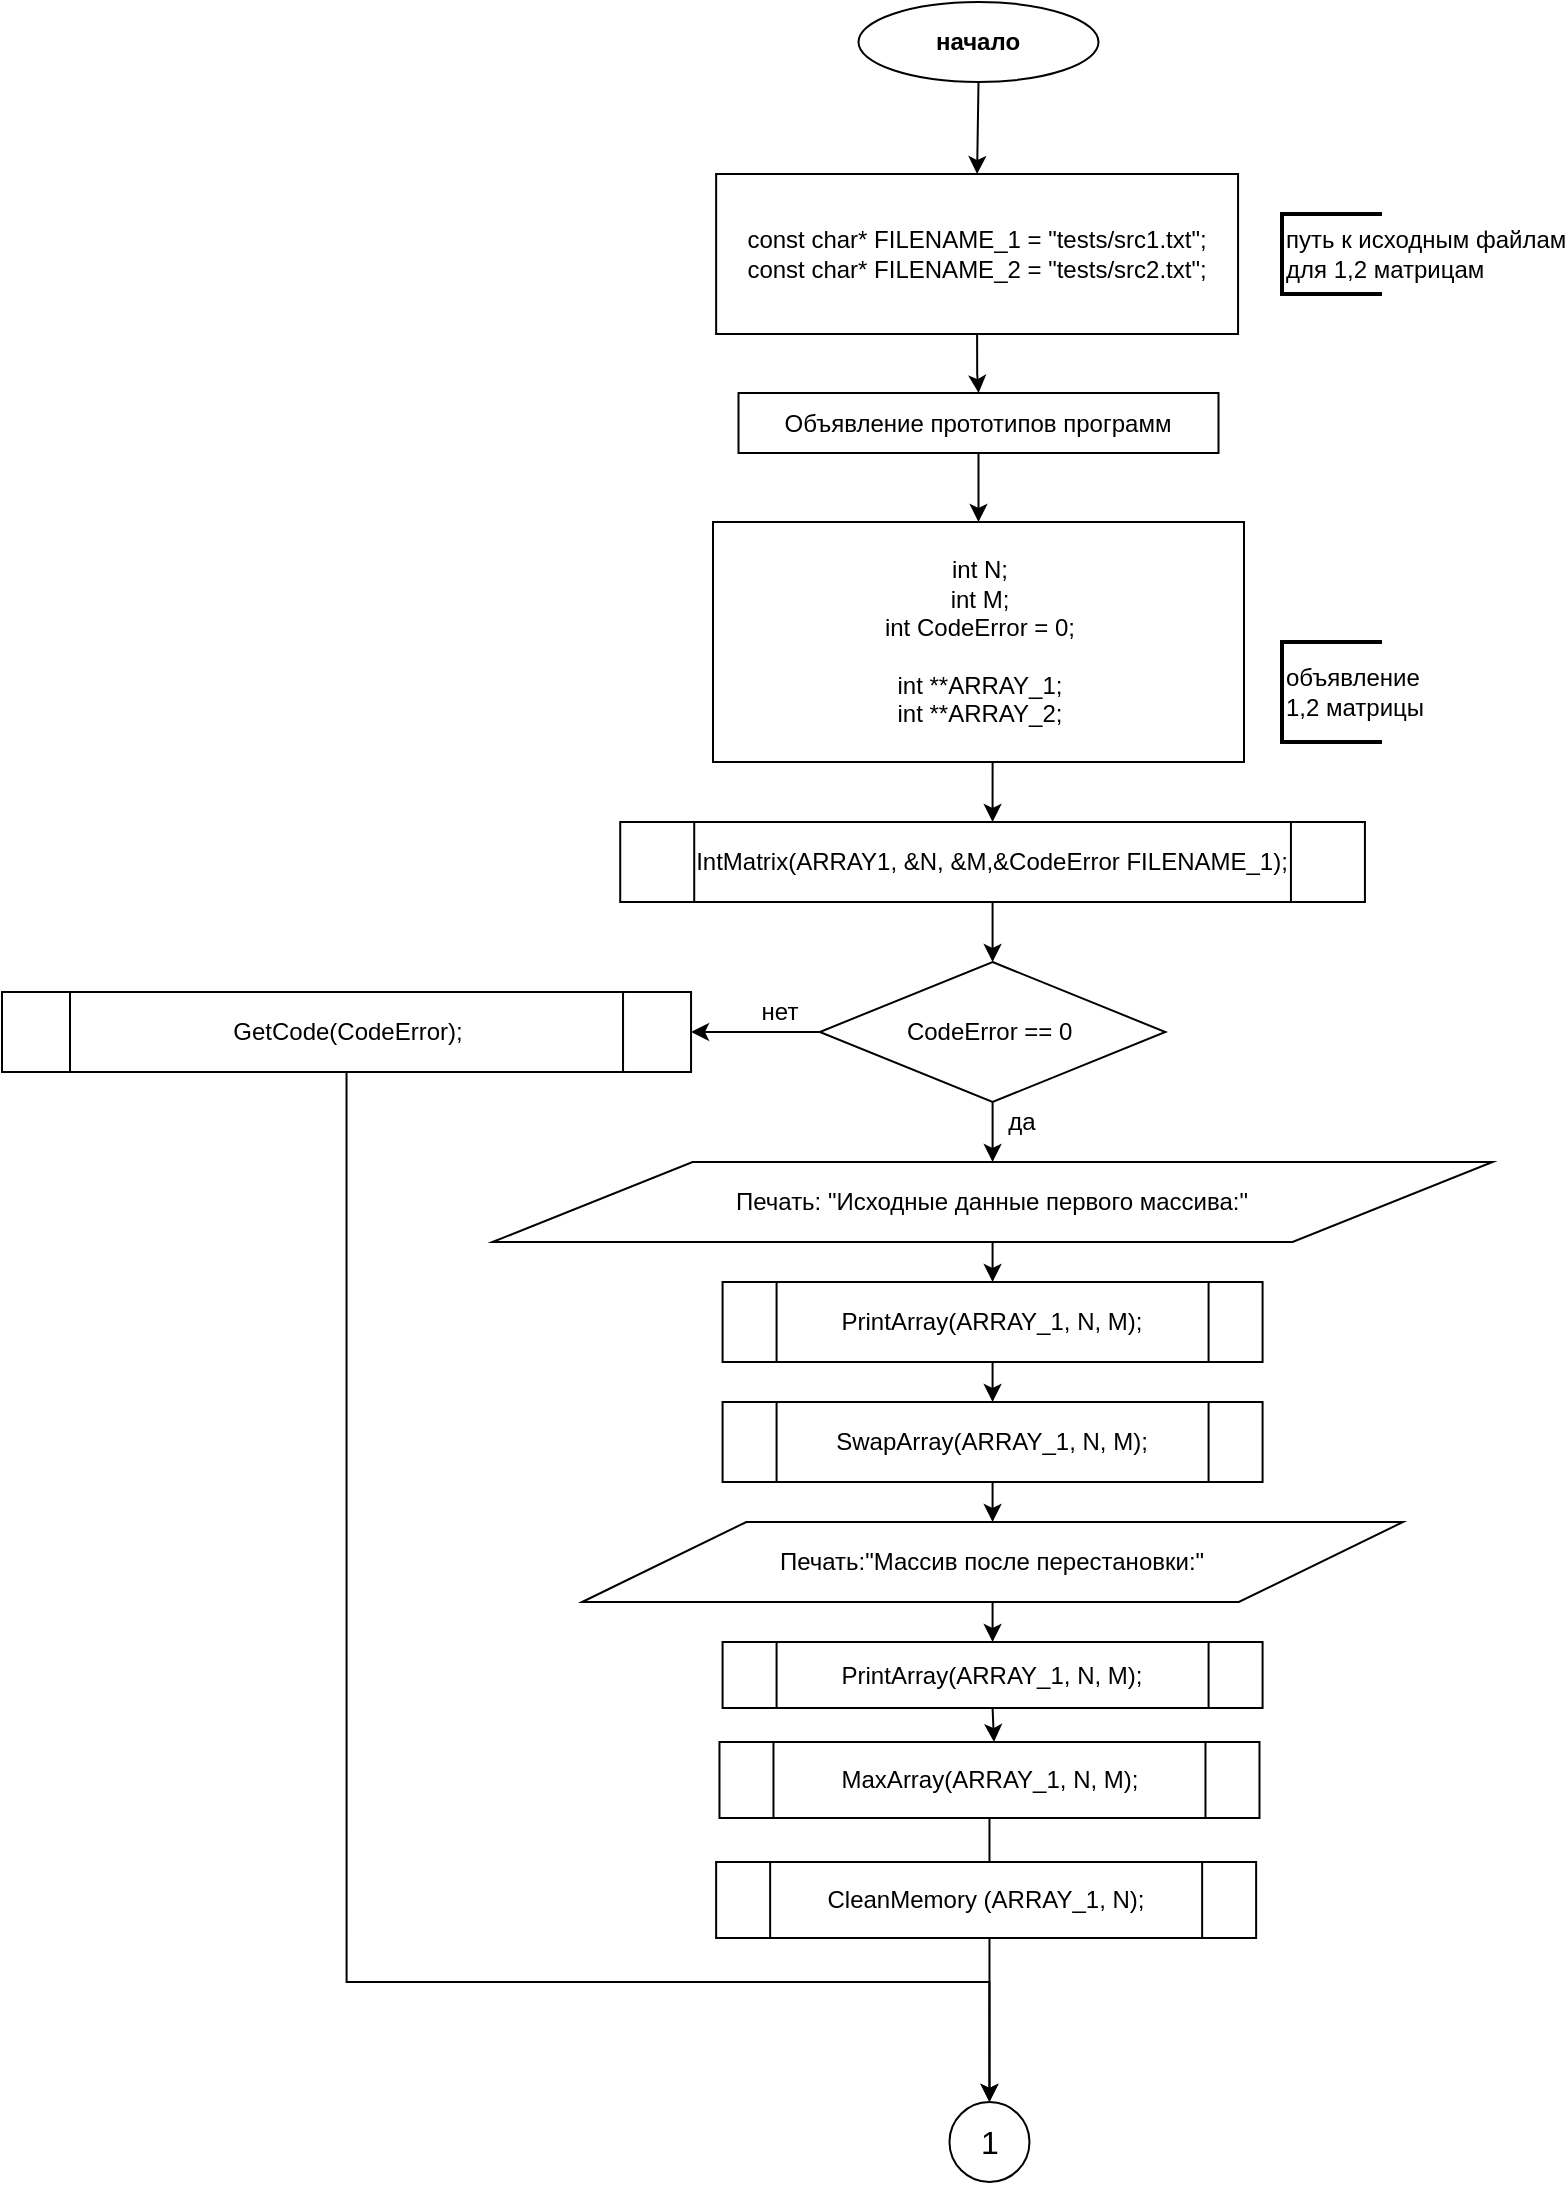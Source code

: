<mxfile version="13.0.3" pages="9"><diagram id="jr-pxq4zS9Y3BeJBZiTC" name="main"><mxGraphModel dx="1185" dy="658" grid="1" gridSize="10" guides="1" tooltips="1" connect="1" arrows="1" fold="1" page="1" pageScale="1" pageWidth="827" pageHeight="1169" math="0" shadow="0"><root><mxCell id="0"/><mxCell id="1" parent="0"/><mxCell id="DDYwnj1oSoZ_8QoB_7eb-1" value="&lt;b&gt;начало&lt;/b&gt;" style="ellipse;whiteSpace=wrap;html=1;align=center;" parent="1" vertex="1"><mxGeometry x="458.25" y="30" width="120" height="40" as="geometry"/></mxCell><mxCell id="DDYwnj1oSoZ_8QoB_7eb-3" value="" style="endArrow=classic;html=1;exitX=0.5;exitY=1;exitDx=0;exitDy=0;entryX=0.5;entryY=0;entryDx=0;entryDy=0;" parent="1" source="DDYwnj1oSoZ_8QoB_7eb-1" target="q5f6O5qOcWRamB63sS_F-2" edge="1"><mxGeometry width="50" height="50" relative="1" as="geometry"><mxPoint x="462.73" y="161" as="sourcePoint"/><mxPoint x="526.73" y="41" as="targetPoint"/></mxGeometry></mxCell><mxCell id="DDYwnj1oSoZ_8QoB_7eb-8" style="edgeStyle=orthogonalEdgeStyle;rounded=0;orthogonalLoop=1;jettySize=auto;html=1;exitX=0.5;exitY=1;exitDx=0;exitDy=0;" parent="1" edge="1"><mxGeometry relative="1" as="geometry"><mxPoint x="524.04" y="261.0" as="sourcePoint"/><mxPoint x="524.04" y="261.0" as="targetPoint"/></mxGeometry></mxCell><mxCell id="DDYwnj1oSoZ_8QoB_7eb-12" value="путь к исходным файлам&lt;br&gt;для 1,2 матрицам" style="strokeWidth=2;html=1;shape=mxgraph.flowchart.annotation_1;align=left;pointerEvents=1;" parent="1" vertex="1"><mxGeometry x="670" y="136" width="50" height="40" as="geometry"/></mxCell><mxCell id="DDYwnj1oSoZ_8QoB_7eb-14" style="edgeStyle=orthogonalEdgeStyle;rounded=0;orthogonalLoop=1;jettySize=auto;html=1;exitX=0.5;exitY=1;exitDx=0;exitDy=0;exitPerimeter=0;" parent="1" edge="1"><mxGeometry relative="1" as="geometry"><mxPoint x="695" y="359.0" as="sourcePoint"/><mxPoint x="695" y="359.0" as="targetPoint"/></mxGeometry></mxCell><mxCell id="DDYwnj1oSoZ_8QoB_7eb-17" value="объявление &lt;br&gt;1,2 матрицы&amp;nbsp;" style="strokeWidth=2;html=1;shape=mxgraph.flowchart.annotation_1;align=left;pointerEvents=1;" parent="1" vertex="1"><mxGeometry x="670" y="350" width="50" height="50" as="geometry"/></mxCell><mxCell id="X39rUePUMAMihdjGVCKQ-1" style="edgeStyle=orthogonalEdgeStyle;rounded=0;orthogonalLoop=1;jettySize=auto;html=1;exitX=0.5;exitY=1;exitDx=0;exitDy=0;entryX=0.5;entryY=0;entryDx=0;entryDy=0;" parent="1" source="DDYwnj1oSoZ_8QoB_7eb-18" target="VKk0tbWQcq2ZhJNXgV8o-3" edge="1"><mxGeometry relative="1" as="geometry"><mxPoint x="520.03" y="500" as="targetPoint"/></mxGeometry></mxCell><mxCell id="DDYwnj1oSoZ_8QoB_7eb-18" value="IntMatrix(ARRAY1, &amp;amp;N, &amp;amp;M,&amp;amp;CodeError FILENAME_1);" style="shape=process;whiteSpace=wrap;html=1;backgroundOutline=1;strokeWidth=1;align=center;" parent="1" vertex="1"><mxGeometry x="339.11" y="440" width="372.36" height="40" as="geometry"/></mxCell><mxCell id="0DI-t8ls8t-nG5pbuoLQ-12" style="edgeStyle=orthogonalEdgeStyle;rounded=0;jumpSize=6;orthogonalLoop=1;jettySize=auto;html=1;exitX=0.5;exitY=1;exitDx=0;exitDy=0;exitPerimeter=0;endSize=7;" parent="1" edge="1"><mxGeometry relative="1" as="geometry"><mxPoint x="684" y="298.5" as="sourcePoint"/><mxPoint x="684" y="298.5" as="targetPoint"/></mxGeometry></mxCell><mxCell id="q5f6O5qOcWRamB63sS_F-4" style="edgeStyle=orthogonalEdgeStyle;rounded=0;orthogonalLoop=1;jettySize=auto;html=1;exitX=0.5;exitY=1;exitDx=0;exitDy=0;entryX=0.5;entryY=0;entryDx=0;entryDy=0;" parent="1" source="q5f6O5qOcWRamB63sS_F-1" target="q5f6O5qOcWRamB63sS_F-3" edge="1"><mxGeometry relative="1" as="geometry"/></mxCell><mxCell id="q5f6O5qOcWRamB63sS_F-1" value="&lt;span style=&quot;text-align: left&quot;&gt;Объявление прототипов программ&lt;/span&gt;" style="rounded=0;whiteSpace=wrap;html=1;" parent="1" vertex="1"><mxGeometry x="398.25" y="225.5" width="240" height="30" as="geometry"/></mxCell><mxCell id="UZZUJO0syeDZx8J1muYH-1" style="edgeStyle=orthogonalEdgeStyle;rounded=0;orthogonalLoop=1;jettySize=auto;html=1;exitX=0.5;exitY=1;exitDx=0;exitDy=0;" parent="1" source="q5f6O5qOcWRamB63sS_F-2" target="q5f6O5qOcWRamB63sS_F-1" edge="1"><mxGeometry relative="1" as="geometry"/></mxCell><mxCell id="q5f6O5qOcWRamB63sS_F-2" value="&lt;span&gt;&amp;nbsp;const char* FILENAME_1 = &quot;tests/src1.txt&quot;;&amp;nbsp;&lt;/span&gt;&lt;br&gt;&lt;div&gt;const char* FILENAME_2 = &quot;tests/src2.txt&quot;;&lt;/div&gt;" style="rounded=0;whiteSpace=wrap;html=1;" parent="1" vertex="1"><mxGeometry x="387.07" y="116" width="260.96" height="80" as="geometry"/></mxCell><mxCell id="GPLqNxgrLv8WzD06DOEr-1" style="edgeStyle=orthogonalEdgeStyle;rounded=0;orthogonalLoop=1;jettySize=auto;html=1;exitX=0.5;exitY=1;exitDx=0;exitDy=0;entryX=0.5;entryY=0;entryDx=0;entryDy=0;" parent="1" source="q5f6O5qOcWRamB63sS_F-3" target="DDYwnj1oSoZ_8QoB_7eb-18" edge="1"><mxGeometry relative="1" as="geometry"/></mxCell><mxCell id="q5f6O5qOcWRamB63sS_F-3" value="&lt;div&gt;int N;&lt;/div&gt;&lt;div&gt;int M;&lt;/div&gt;&lt;div&gt;int CodeError = 0;&lt;/div&gt;&lt;div&gt;&lt;br&gt;&lt;/div&gt;&lt;div&gt;int **ARRAY_1&lt;span&gt;;&lt;/span&gt;&lt;/div&gt;&lt;div&gt;int **ARRAY_2&lt;span&gt;;&lt;/span&gt;&lt;/div&gt;" style="rounded=0;whiteSpace=wrap;html=1;" parent="1" vertex="1"><mxGeometry x="385.5" y="290" width="265.5" height="120" as="geometry"/></mxCell><mxCell id="eTm5w12CjsopyXtWPAGS-1" value="SwapArray(ARRAY_1, N, M);" style="shape=process;whiteSpace=wrap;html=1;backgroundOutline=1;strokeWidth=1;align=center;" parent="1" vertex="1"><mxGeometry x="390.29" y="730" width="270" height="40" as="geometry"/></mxCell><mxCell id="eTm5w12CjsopyXtWPAGS-2" value="PrintArray(ARRAY_1, N, M);" style="shape=process;whiteSpace=wrap;html=1;backgroundOutline=1;strokeWidth=1;align=center;" parent="1" vertex="1"><mxGeometry x="390.29" y="850" width="270" height="33" as="geometry"/></mxCell><mxCell id="eTm5w12CjsopyXtWPAGS-3" value="" style="endArrow=classic;html=1;exitX=0.5;exitY=1;exitDx=0;exitDy=0;entryX=0.5;entryY=0;entryDx=0;entryDy=0;" parent="1" source="eTm5w12CjsopyXtWPAGS-1" target="eTm5w12CjsopyXtWPAGS-7" edge="1"><mxGeometry width="50" height="50" relative="1" as="geometry"><mxPoint x="555.48" y="1040" as="sourcePoint"/><mxPoint x="525.73" y="840" as="targetPoint"/></mxGeometry></mxCell><mxCell id="UZZUJO0syeDZx8J1muYH-37" style="edgeStyle=orthogonalEdgeStyle;rounded=0;orthogonalLoop=1;jettySize=auto;html=1;exitX=0.5;exitY=1;exitDx=0;exitDy=0;entryX=0.5;entryY=0;entryDx=0;entryDy=0;" parent="1" source="eTm5w12CjsopyXtWPAGS-4" edge="1"><mxGeometry relative="1" as="geometry"><mxPoint x="527.29" y="900" as="targetPoint"/></mxGeometry></mxCell><mxCell id="tQ6LkvzA71yNlkBQ2YEh-4" style="edgeStyle=orthogonalEdgeStyle;rounded=0;orthogonalLoop=1;jettySize=auto;html=1;exitX=0.5;exitY=1;exitDx=0;exitDy=0;entryX=0.5;entryY=0;entryDx=0;entryDy=0;" parent="1" source="eTm5w12CjsopyXtWPAGS-4" target="GPLqNxgrLv8WzD06DOEr-2" edge="1"><mxGeometry relative="1" as="geometry"/></mxCell><mxCell id="eTm5w12CjsopyXtWPAGS-4" value="MaxArray(ARRAY_1, N, M);" style="shape=process;whiteSpace=wrap;html=1;backgroundOutline=1;strokeWidth=1;align=center;" parent="1" vertex="1"><mxGeometry x="388.74" y="900" width="270" height="38" as="geometry"/></mxCell><mxCell id="eTm5w12CjsopyXtWPAGS-5" value="" style="endArrow=classic;html=1;exitX=0.5;exitY=1;exitDx=0;exitDy=0;" parent="1" source="eTm5w12CjsopyXtWPAGS-2" edge="1"><mxGeometry width="50" height="50" relative="1" as="geometry"><mxPoint x="537.29" y="957" as="sourcePoint"/><mxPoint x="526" y="900" as="targetPoint"/></mxGeometry></mxCell><mxCell id="X39rUePUMAMihdjGVCKQ-2" style="edgeStyle=orthogonalEdgeStyle;rounded=0;orthogonalLoop=1;jettySize=auto;html=1;exitX=0.5;exitY=1;exitDx=0;exitDy=0;entryX=0.5;entryY=0;entryDx=0;entryDy=0;" parent="1" source="eTm5w12CjsopyXtWPAGS-7" target="eTm5w12CjsopyXtWPAGS-2" edge="1"><mxGeometry relative="1" as="geometry"/></mxCell><mxCell id="eTm5w12CjsopyXtWPAGS-7" value="&lt;span&gt;Печать:&quot;Массив после перестановки:&quot;&lt;/span&gt;" style="shape=parallelogram;perimeter=parallelogramPerimeter;whiteSpace=wrap;html=1;" parent="1" vertex="1"><mxGeometry x="320.07" y="790" width="410.44" height="40" as="geometry"/></mxCell><mxCell id="eTm5w12CjsopyXtWPAGS-12" style="edgeStyle=orthogonalEdgeStyle;rounded=0;orthogonalLoop=1;jettySize=auto;html=1;exitX=0.5;exitY=1;exitDx=0;exitDy=0;entryX=0.5;entryY=0;entryDx=0;entryDy=0;" parent="1" source="eTm5w12CjsopyXtWPAGS-13" target="eTm5w12CjsopyXtWPAGS-1" edge="1"><mxGeometry relative="1" as="geometry"/></mxCell><mxCell id="eTm5w12CjsopyXtWPAGS-13" value="PrintArray(ARRAY_1, N, M);" style="shape=process;whiteSpace=wrap;html=1;backgroundOutline=1;strokeWidth=1;align=center;" parent="1" vertex="1"><mxGeometry x="390.29" y="670" width="270" height="40" as="geometry"/></mxCell><mxCell id="eTm5w12CjsopyXtWPAGS-20" style="edgeStyle=orthogonalEdgeStyle;rounded=0;orthogonalLoop=1;jettySize=auto;html=1;exitX=0.5;exitY=1;exitDx=0;exitDy=0;entryX=0.5;entryY=0;entryDx=0;entryDy=0;" parent="1" source="eTm5w12CjsopyXtWPAGS-15" target="eTm5w12CjsopyXtWPAGS-13" edge="1"><mxGeometry relative="1" as="geometry"/></mxCell><mxCell id="eTm5w12CjsopyXtWPAGS-15" value="&lt;span&gt;Печать: &quot;Исходные данные первого массива:&quot;&lt;/span&gt;" style="shape=parallelogram;perimeter=parallelogramPerimeter;whiteSpace=wrap;html=1;" parent="1" vertex="1"><mxGeometry x="275.29" y="610" width="500" height="40" as="geometry"/></mxCell><mxCell id="GPLqNxgrLv8WzD06DOEr-2" value="&lt;font style=&quot;font-size: 16px&quot;&gt;1&lt;/font&gt;" style="ellipse;whiteSpace=wrap;html=1;aspect=fixed;" parent="1" vertex="1"><mxGeometry x="503.74" y="1080" width="40" height="40" as="geometry"/></mxCell><mxCell id="VKk0tbWQcq2ZhJNXgV8o-2" style="edgeStyle=orthogonalEdgeStyle;rounded=0;orthogonalLoop=1;jettySize=auto;html=1;entryX=0.5;entryY=0;entryDx=0;entryDy=0;" parent="1" source="VKk0tbWQcq2ZhJNXgV8o-3" target="eTm5w12CjsopyXtWPAGS-15" edge="1"><mxGeometry relative="1" as="geometry"><mxPoint x="525.29" y="550" as="sourcePoint"/></mxGeometry></mxCell><mxCell id="VKk0tbWQcq2ZhJNXgV8o-7" style="edgeStyle=orthogonalEdgeStyle;rounded=0;orthogonalLoop=1;jettySize=auto;html=1;exitX=0;exitY=0.5;exitDx=0;exitDy=0;entryX=1;entryY=0.5;entryDx=0;entryDy=0;" parent="1" source="VKk0tbWQcq2ZhJNXgV8o-3" target="tQ6LkvzA71yNlkBQ2YEh-1" edge="1"><mxGeometry relative="1" as="geometry"><mxPoint x="530.03" y="960" as="targetPoint"/><Array as="points"/></mxGeometry></mxCell><mxCell id="VKk0tbWQcq2ZhJNXgV8o-3" value="CodeError == 0&amp;nbsp;" style="rhombus;whiteSpace=wrap;html=1;" parent="1" vertex="1"><mxGeometry x="438.9" y="510" width="172.78" height="70" as="geometry"/></mxCell><mxCell id="VKk0tbWQcq2ZhJNXgV8o-5" value="да" style="text;html=1;strokeColor=none;fillColor=none;align=center;verticalAlign=middle;whiteSpace=wrap;rounded=0;" parent="1" vertex="1"><mxGeometry x="520.03" y="580" width="40" height="20" as="geometry"/></mxCell><mxCell id="VKk0tbWQcq2ZhJNXgV8o-8" value="нет" style="text;html=1;strokeColor=none;fillColor=none;align=center;verticalAlign=middle;whiteSpace=wrap;rounded=0;" parent="1" vertex="1"><mxGeometry x="398.9" y="525" width="40" height="20" as="geometry"/></mxCell><mxCell id="tQ6LkvzA71yNlkBQ2YEh-3" style="edgeStyle=orthogonalEdgeStyle;rounded=0;orthogonalLoop=1;jettySize=auto;html=1;exitX=0.5;exitY=1;exitDx=0;exitDy=0;entryX=0.5;entryY=0;entryDx=0;entryDy=0;" parent="1" source="tQ6LkvzA71yNlkBQ2YEh-1" target="GPLqNxgrLv8WzD06DOEr-2" edge="1"><mxGeometry relative="1" as="geometry"><Array as="points"><mxPoint x="202" y="1020"/><mxPoint x="524" y="1020"/></Array></mxGeometry></mxCell><mxCell id="tQ6LkvzA71yNlkBQ2YEh-1" value="GetCode(CodeError);" style="shape=process;whiteSpace=wrap;html=1;backgroundOutline=1;strokeWidth=1;align=center;" parent="1" vertex="1"><mxGeometry x="30.0" y="525" width="344.52" height="40" as="geometry"/></mxCell><mxCell id="d0-0FGdt4L_620Rsi7ij-2" value="CleanMemory (ARRAY_1, N);" style="shape=process;whiteSpace=wrap;html=1;backgroundOutline=1;strokeWidth=1;align=center;" vertex="1" parent="1"><mxGeometry x="387.07" y="960" width="270" height="38" as="geometry"/></mxCell></root></mxGraphModel></diagram><diagram id="v-TawN8ueLJ9Blqc79_y" name="main2"><mxGraphModel dx="1673" dy="928" grid="1" gridSize="10" guides="1" tooltips="1" connect="1" arrows="1" fold="1" page="1" pageScale="1" pageWidth="827" pageHeight="1169" math="0" shadow="0"><root><mxCell id="oh7Tl78gY8zQ73HujMA2-0"/><mxCell id="oh7Tl78gY8zQ73HujMA2-1" parent="oh7Tl78gY8zQ73HujMA2-0"/><mxCell id="_KXncfvq1XChjQ8p62T9-0" value="Конец" style="ellipse;whiteSpace=wrap;html=1;" parent="oh7Tl78gY8zQ73HujMA2-1" vertex="1"><mxGeometry x="478.45" y="800" width="120" height="40" as="geometry"/></mxCell><mxCell id="GNyY4gtv42P2RyADQ86u-25" style="edgeStyle=orthogonalEdgeStyle;rounded=0;orthogonalLoop=1;jettySize=auto;html=1;exitX=0.5;exitY=1;exitDx=0;exitDy=0;entryX=0.5;entryY=0;entryDx=0;entryDy=0;" parent="oh7Tl78gY8zQ73HujMA2-1" source="WmmH09y4-nlupr9V5PIT-0" target="vThyIFtm-Sz_1Fqa45fM-0" edge="1"><mxGeometry relative="1" as="geometry"/></mxCell><mxCell id="WmmH09y4-nlupr9V5PIT-0" value="&lt;font style=&quot;font-size: 16px&quot;&gt;1&lt;/font&gt;" style="ellipse;whiteSpace=wrap;html=1;aspect=fixed;" parent="oh7Tl78gY8zQ73HujMA2-1" vertex="1"><mxGeometry x="520.95" y="40" width="40" height="40" as="geometry"/></mxCell><mxCell id="GNyY4gtv42P2RyADQ86u-24" style="edgeStyle=orthogonalEdgeStyle;rounded=0;orthogonalLoop=1;jettySize=auto;html=1;exitX=0.5;exitY=1;exitDx=0;exitDy=0;entryX=0.5;entryY=0;entryDx=0;entryDy=0;" parent="oh7Tl78gY8zQ73HujMA2-1" source="vThyIFtm-Sz_1Fqa45fM-0" target="GNyY4gtv42P2RyADQ86u-1" edge="1"><mxGeometry relative="1" as="geometry"/></mxCell><mxCell id="vThyIFtm-Sz_1Fqa45fM-0" value="CodeError = 0" style="rounded=0;whiteSpace=wrap;html=1;" parent="oh7Tl78gY8zQ73HujMA2-1" vertex="1"><mxGeometry x="480.95" y="110" width="120" height="30" as="geometry"/></mxCell><mxCell id="GNyY4gtv42P2RyADQ86u-0" style="edgeStyle=orthogonalEdgeStyle;rounded=0;orthogonalLoop=1;jettySize=auto;html=1;exitX=0.5;exitY=1;exitDx=0;exitDy=0;entryX=0.5;entryY=0;entryDx=0;entryDy=0;" parent="oh7Tl78gY8zQ73HujMA2-1" source="GNyY4gtv42P2RyADQ86u-1" target="GNyY4gtv42P2RyADQ86u-21" edge="1"><mxGeometry relative="1" as="geometry"><mxPoint x="542.44" y="230" as="targetPoint"/></mxGeometry></mxCell><mxCell id="GNyY4gtv42P2RyADQ86u-1" value="IntMatrix(ARRAY2, &amp;amp;N, &amp;amp;M,&amp;amp;CodeError FILENAME_2);" style="shape=process;whiteSpace=wrap;html=1;backgroundOutline=1;strokeWidth=1;align=center;" parent="oh7Tl78gY8zQ73HujMA2-1" vertex="1"><mxGeometry x="353.57" y="170" width="374.77" height="40" as="geometry"/></mxCell><mxCell id="GNyY4gtv42P2RyADQ86u-3" value="SwapArray(ARRAY_2, N, M);" style="shape=process;whiteSpace=wrap;html=1;backgroundOutline=1;strokeWidth=1;align=center;" parent="oh7Tl78gY8zQ73HujMA2-1" vertex="1"><mxGeometry x="405" y="450" width="270" height="40" as="geometry"/></mxCell><mxCell id="GNyY4gtv42P2RyADQ86u-4" value="PrintArray(ARRAY_2, N, M);" style="shape=process;whiteSpace=wrap;html=1;backgroundOutline=1;strokeWidth=1;align=center;" parent="oh7Tl78gY8zQ73HujMA2-1" vertex="1"><mxGeometry x="405" y="570" width="270" height="33" as="geometry"/></mxCell><mxCell id="GNyY4gtv42P2RyADQ86u-5" value="" style="endArrow=classic;html=1;exitX=0.5;exitY=1;exitDx=0;exitDy=0;entryX=0.5;entryY=0;entryDx=0;entryDy=0;" parent="oh7Tl78gY8zQ73HujMA2-1" source="GNyY4gtv42P2RyADQ86u-3" target="GNyY4gtv42P2RyADQ86u-11" edge="1"><mxGeometry width="50" height="50" relative="1" as="geometry"><mxPoint x="570.19" y="760" as="sourcePoint"/><mxPoint x="540.44" y="560" as="targetPoint"/></mxGeometry></mxCell><mxCell id="GNyY4gtv42P2RyADQ86u-6" style="edgeStyle=orthogonalEdgeStyle;rounded=0;orthogonalLoop=1;jettySize=auto;html=1;exitX=0.5;exitY=1;exitDx=0;exitDy=0;entryX=0.5;entryY=0;entryDx=0;entryDy=0;" parent="oh7Tl78gY8zQ73HujMA2-1" source="GNyY4gtv42P2RyADQ86u-8" edge="1"><mxGeometry relative="1" as="geometry"><mxPoint x="542" y="630" as="targetPoint"/></mxGeometry></mxCell><mxCell id="GNyY4gtv42P2RyADQ86u-7" style="edgeStyle=orthogonalEdgeStyle;rounded=0;orthogonalLoop=1;jettySize=auto;html=1;exitX=0.5;exitY=1;exitDx=0;exitDy=0;entryX=0.5;entryY=0;entryDx=0;entryDy=0;" parent="oh7Tl78gY8zQ73HujMA2-1" source="GNyY4gtv42P2RyADQ86u-8" edge="1" target="FQgFpitjGDx7cFnniUiN-0"><mxGeometry relative="1" as="geometry"><mxPoint x="538.45" y="720" as="targetPoint"/></mxGeometry></mxCell><mxCell id="GNyY4gtv42P2RyADQ86u-8" value="MaxArray(ARRAY_2, N, M);" style="shape=process;whiteSpace=wrap;html=1;backgroundOutline=1;strokeWidth=1;align=center;" parent="oh7Tl78gY8zQ73HujMA2-1" vertex="1"><mxGeometry x="405" y="630" width="270" height="38" as="geometry"/></mxCell><mxCell id="GNyY4gtv42P2RyADQ86u-9" value="" style="endArrow=classic;html=1;exitX=0.5;exitY=1;exitDx=0;exitDy=0;" parent="oh7Tl78gY8zQ73HujMA2-1" source="GNyY4gtv42P2RyADQ86u-4" target="GNyY4gtv42P2RyADQ86u-8" edge="1"><mxGeometry width="50" height="50" relative="1" as="geometry"><mxPoint x="552" y="677" as="sourcePoint"/><mxPoint x="602.0" y="627" as="targetPoint"/></mxGeometry></mxCell><mxCell id="GNyY4gtv42P2RyADQ86u-10" style="edgeStyle=orthogonalEdgeStyle;rounded=0;orthogonalLoop=1;jettySize=auto;html=1;exitX=0.5;exitY=1;exitDx=0;exitDy=0;entryX=0.5;entryY=0;entryDx=0;entryDy=0;" parent="oh7Tl78gY8zQ73HujMA2-1" source="GNyY4gtv42P2RyADQ86u-11" target="GNyY4gtv42P2RyADQ86u-4" edge="1"><mxGeometry relative="1" as="geometry"/></mxCell><mxCell id="GNyY4gtv42P2RyADQ86u-11" value="&lt;span&gt;Печать:&quot;Массив после перестановки:&quot;&lt;/span&gt;" style="shape=parallelogram;perimeter=parallelogramPerimeter;whiteSpace=wrap;html=1;" parent="oh7Tl78gY8zQ73HujMA2-1" vertex="1"><mxGeometry x="334.78" y="510" width="410.44" height="40" as="geometry"/></mxCell><mxCell id="GNyY4gtv42P2RyADQ86u-14" style="edgeStyle=orthogonalEdgeStyle;rounded=0;orthogonalLoop=1;jettySize=auto;html=1;exitX=0.5;exitY=1;exitDx=0;exitDy=0;entryX=0.5;entryY=0;entryDx=0;entryDy=0;" parent="oh7Tl78gY8zQ73HujMA2-1" source="GNyY4gtv42P2RyADQ86u-15" target="GNyY4gtv42P2RyADQ86u-3" edge="1"><mxGeometry relative="1" as="geometry"/></mxCell><mxCell id="GNyY4gtv42P2RyADQ86u-15" value="PrintArray(ARRAY_2, N, M);" style="shape=process;whiteSpace=wrap;html=1;backgroundOutline=1;strokeWidth=1;align=center;" parent="oh7Tl78gY8zQ73HujMA2-1" vertex="1"><mxGeometry x="405" y="390" width="270" height="40" as="geometry"/></mxCell><mxCell id="GNyY4gtv42P2RyADQ86u-16" style="edgeStyle=orthogonalEdgeStyle;rounded=0;orthogonalLoop=1;jettySize=auto;html=1;exitX=0.5;exitY=1;exitDx=0;exitDy=0;entryX=0.5;entryY=0;entryDx=0;entryDy=0;" parent="oh7Tl78gY8zQ73HujMA2-1" source="GNyY4gtv42P2RyADQ86u-17" target="GNyY4gtv42P2RyADQ86u-15" edge="1"><mxGeometry relative="1" as="geometry"/></mxCell><mxCell id="GNyY4gtv42P2RyADQ86u-17" value="&lt;span&gt;Печать: &quot;Исходные данные первого массива:&quot;&lt;/span&gt;" style="shape=parallelogram;perimeter=parallelogramPerimeter;whiteSpace=wrap;html=1;" parent="oh7Tl78gY8zQ73HujMA2-1" vertex="1"><mxGeometry x="290" y="330" width="500" height="40" as="geometry"/></mxCell><mxCell id="GNyY4gtv42P2RyADQ86u-19" style="edgeStyle=orthogonalEdgeStyle;rounded=0;orthogonalLoop=1;jettySize=auto;html=1;exitX=0.5;exitY=1;exitDx=0;exitDy=0;entryX=0.5;entryY=0;entryDx=0;entryDy=0;" parent="oh7Tl78gY8zQ73HujMA2-1" target="GNyY4gtv42P2RyADQ86u-17" edge="1"><mxGeometry relative="1" as="geometry"><mxPoint x="540.0" y="270" as="sourcePoint"/></mxGeometry></mxCell><mxCell id="WZSPu3-KfAcQaCNTqwOI-2" style="edgeStyle=orthogonalEdgeStyle;rounded=0;orthogonalLoop=1;jettySize=auto;html=1;exitX=0;exitY=0.5;exitDx=0;exitDy=0;entryX=1;entryY=0.5;entryDx=0;entryDy=0;" parent="oh7Tl78gY8zQ73HujMA2-1" source="GNyY4gtv42P2RyADQ86u-21" target="WZSPu3-KfAcQaCNTqwOI-1" edge="1"><mxGeometry relative="1" as="geometry"/></mxCell><mxCell id="GNyY4gtv42P2RyADQ86u-21" value="CodeError == 0&amp;nbsp;" style="rhombus;whiteSpace=wrap;html=1;" parent="oh7Tl78gY8zQ73HujMA2-1" vertex="1"><mxGeometry x="453.61" y="230" width="172.78" height="70" as="geometry"/></mxCell><mxCell id="GNyY4gtv42P2RyADQ86u-22" value="да" style="text;html=1;strokeColor=none;fillColor=none;align=center;verticalAlign=middle;whiteSpace=wrap;rounded=0;" parent="oh7Tl78gY8zQ73HujMA2-1" vertex="1"><mxGeometry x="534.74" y="300" width="40" height="20" as="geometry"/></mxCell><mxCell id="GNyY4gtv42P2RyADQ86u-23" value="нет" style="text;html=1;strokeColor=none;fillColor=none;align=center;verticalAlign=middle;whiteSpace=wrap;rounded=0;" parent="oh7Tl78gY8zQ73HujMA2-1" vertex="1"><mxGeometry x="413.61" y="245" width="40" height="20" as="geometry"/></mxCell><mxCell id="WZSPu3-KfAcQaCNTqwOI-3" style="edgeStyle=orthogonalEdgeStyle;rounded=0;orthogonalLoop=1;jettySize=auto;html=1;exitX=0.5;exitY=1;exitDx=0;exitDy=0;entryX=0.5;entryY=0;entryDx=0;entryDy=0;" parent="oh7Tl78gY8zQ73HujMA2-1" source="WZSPu3-KfAcQaCNTqwOI-1" target="_KXncfvq1XChjQ8p62T9-0" edge="1"><mxGeometry relative="1" as="geometry"><Array as="points"><mxPoint x="198" y="760"/><mxPoint x="539" y="760"/></Array></mxGeometry></mxCell><mxCell id="WZSPu3-KfAcQaCNTqwOI-1" value="GetCode(CodeError);" style="shape=process;whiteSpace=wrap;html=1;backgroundOutline=1;strokeWidth=1;align=center;" parent="oh7Tl78gY8zQ73HujMA2-1" vertex="1"><mxGeometry x="25.66" y="245" width="344.52" height="40" as="geometry"/></mxCell><mxCell id="FQgFpitjGDx7cFnniUiN-1" style="edgeStyle=orthogonalEdgeStyle;rounded=0;orthogonalLoop=1;jettySize=auto;html=1;exitX=0.5;exitY=1;exitDx=0;exitDy=0;entryX=0.5;entryY=0;entryDx=0;entryDy=0;" edge="1" parent="oh7Tl78gY8zQ73HujMA2-1" source="FQgFpitjGDx7cFnniUiN-0" target="_KXncfvq1XChjQ8p62T9-0"><mxGeometry relative="1" as="geometry"/></mxCell><mxCell id="FQgFpitjGDx7cFnniUiN-0" value="CleanMemory (ARRAY_2, N);" style="shape=process;whiteSpace=wrap;html=1;backgroundOutline=1;strokeWidth=1;align=center;" vertex="1" parent="oh7Tl78gY8zQ73HujMA2-1"><mxGeometry x="403.45" y="690" width="270" height="38" as="geometry"/></mxCell></root></mxGraphModel></diagram><diagram id="HSb1MeQ-Qc7Rx_VHVxWj" name="CleanMemory"><mxGraphModel dx="1422" dy="789" grid="1" gridSize="10" guides="1" tooltips="1" connect="1" arrows="1" fold="1" page="1" pageScale="1" pageWidth="827" pageHeight="1169" math="0" shadow="0"><root><mxCell id="NWMBe8O-mQENL1kIZRNh-0"/><mxCell id="NWMBe8O-mQENL1kIZRNh-1" parent="NWMBe8O-mQENL1kIZRNh-0"/><mxCell id="gawmhl3gguGVC4Pwhcl2-0" value="&lt;b&gt;начало&lt;/b&gt;" style="ellipse;whiteSpace=wrap;html=1;align=center;" vertex="1" parent="NWMBe8O-mQENL1kIZRNh-1"><mxGeometry x="329" y="35" width="120" height="40" as="geometry"/></mxCell><mxCell id="gawmhl3gguGVC4Pwhcl2-1" value="" style="endArrow=none;dashed=1;html=1;entryX=1;entryY=0.5;entryDx=0;entryDy=0;exitX=0;exitY=0.5;exitDx=0;exitDy=0;exitPerimeter=0;" edge="1" parent="NWMBe8O-mQENL1kIZRNh-1" source="gawmhl3gguGVC4Pwhcl2-2" target="gawmhl3gguGVC4Pwhcl2-0"><mxGeometry width="50" height="50" relative="1" as="geometry"><mxPoint x="490" y="55" as="sourcePoint"/><mxPoint x="440" y="-125" as="targetPoint"/></mxGeometry></mxCell><mxCell id="gawmhl3gguGVC4Pwhcl2-2" value="&lt;span&gt;CleanMemory(int **ARRAY, int N)&lt;br&gt;освобождаем память&lt;br&gt;&lt;/span&gt;" style="strokeWidth=2;html=1;shape=mxgraph.flowchart.annotation_1;align=left;pointerEvents=1;" vertex="1" parent="NWMBe8O-mQENL1kIZRNh-1"><mxGeometry x="552" y="30" width="50" height="50" as="geometry"/></mxCell><mxCell id="gawmhl3gguGVC4Pwhcl2-3" value="int i = 0; i &lt; N; i++" style="shape=hexagon;perimeter=hexagonPerimeter2;whiteSpace=wrap;html=1;strokeWidth=1;align=center;size=0.107;" vertex="1" parent="NWMBe8O-mQENL1kIZRNh-1"><mxGeometry x="319" y="95" width="140" height="40" as="geometry"/></mxCell><mxCell id="gawmhl3gguGVC4Pwhcl2-4" value="" style="endArrow=classic;html=1;exitX=0.5;exitY=1;exitDx=0;exitDy=0;entryX=0.5;entryY=0;entryDx=0;entryDy=0;" edge="1" parent="NWMBe8O-mQENL1kIZRNh-1" source="gawmhl3gguGVC4Pwhcl2-0" target="gawmhl3gguGVC4Pwhcl2-3"><mxGeometry width="50" height="50" relative="1" as="geometry"><mxPoint x="390" y="95" as="sourcePoint"/><mxPoint x="440" y="45" as="targetPoint"/></mxGeometry></mxCell><mxCell id="gawmhl3gguGVC4Pwhcl2-5" value="" style="endArrow=classic;html=1;exitX=0.5;exitY=1;exitDx=0;exitDy=0;" edge="1" parent="NWMBe8O-mQENL1kIZRNh-1" source="gawmhl3gguGVC4Pwhcl2-3"><mxGeometry width="50" height="50" relative="1" as="geometry"><mxPoint x="390" y="95" as="sourcePoint"/><mxPoint x="389" y="155" as="targetPoint"/></mxGeometry></mxCell><mxCell id="gawmhl3gguGVC4Pwhcl2-12" value="" style="endArrow=classic;html=1;exitX=0.5;exitY=1;exitDx=0;exitDy=0;rounded=0;entryX=0;entryY=0.5;entryDx=0;entryDy=0;" edge="1" parent="NWMBe8O-mQENL1kIZRNh-1" source="gawmhl3gguGVC4Pwhcl2-19" target="gawmhl3gguGVC4Pwhcl2-3"><mxGeometry width="50" height="50" relative="1" as="geometry"><mxPoint x="459" y="225" as="sourcePoint"/><mxPoint x="389" y="345" as="targetPoint"/><Array as="points"><mxPoint x="389" y="210"/><mxPoint x="319" y="210"/><mxPoint x="280" y="210"/><mxPoint x="280" y="170"/><mxPoint x="280" y="115"/></Array></mxGeometry></mxCell><mxCell id="gawmhl3gguGVC4Pwhcl2-13" value="" style="endArrow=classic;html=1;exitX=1;exitY=0.5;exitDx=0;exitDy=0;rounded=0;entryX=0.5;entryY=0;entryDx=0;entryDy=0;" edge="1" parent="NWMBe8O-mQENL1kIZRNh-1" source="gawmhl3gguGVC4Pwhcl2-3" target="gawmhl3gguGVC4Pwhcl2-20"><mxGeometry width="50" height="50" relative="1" as="geometry"><mxPoint x="350" y="225" as="sourcePoint"/><mxPoint x="389" y="355" as="targetPoint"/><Array as="points"><mxPoint x="500" y="115"/><mxPoint x="500" y="180"/><mxPoint x="500" y="230"/><mxPoint x="480" y="230"/><mxPoint x="440" y="230"/><mxPoint x="389" y="230"/></Array></mxGeometry></mxCell><mxCell id="gawmhl3gguGVC4Pwhcl2-14" value="&lt;b&gt;конец&lt;/b&gt;" style="ellipse;whiteSpace=wrap;html=1;align=center;" vertex="1" parent="NWMBe8O-mQENL1kIZRNh-1"><mxGeometry x="329" y="320" width="120" height="40" as="geometry"/></mxCell><mxCell id="gawmhl3gguGVC4Pwhcl2-19" value="delete [] ARRAY[i]" style="rounded=0;whiteSpace=wrap;html=1;" vertex="1" parent="NWMBe8O-mQENL1kIZRNh-1"><mxGeometry x="329" y="155" width="120" height="30" as="geometry"/></mxCell><mxCell id="gawmhl3gguGVC4Pwhcl2-21" style="edgeStyle=orthogonalEdgeStyle;rounded=0;orthogonalLoop=1;jettySize=auto;html=1;exitX=0.5;exitY=1;exitDx=0;exitDy=0;entryX=0.5;entryY=0;entryDx=0;entryDy=0;" edge="1" parent="NWMBe8O-mQENL1kIZRNh-1" source="gawmhl3gguGVC4Pwhcl2-20" target="gawmhl3gguGVC4Pwhcl2-14"><mxGeometry relative="1" as="geometry"/></mxCell><mxCell id="gawmhl3gguGVC4Pwhcl2-20" value="delete [] ARRAY" style="rounded=0;whiteSpace=wrap;html=1;" vertex="1" parent="NWMBe8O-mQENL1kIZRNh-1"><mxGeometry x="329" y="260" width="120" height="30" as="geometry"/></mxCell></root></mxGraphModel></diagram><diagram id="PFlaZDOYoWx6Li35t2lA" name="PrintArray"><mxGraphModel dx="1185" dy="658" grid="1" gridSize="10" guides="1" tooltips="1" connect="1" arrows="1" fold="1" page="1" pageScale="1" pageWidth="827" pageHeight="1169" math="0" shadow="0"><root><mxCell id="1_MqJvK_m-1nGle3RM43-0"/><mxCell id="1_MqJvK_m-1nGle3RM43-1" parent="1_MqJvK_m-1nGle3RM43-0"/><mxCell id="1_MqJvK_m-1nGle3RM43-2" value="&lt;b&gt;начало&lt;/b&gt;" style="ellipse;whiteSpace=wrap;html=1;align=center;" parent="1_MqJvK_m-1nGle3RM43-1" vertex="1"><mxGeometry x="309" y="15" width="120" height="40" as="geometry"/></mxCell><mxCell id="1_MqJvK_m-1nGle3RM43-3" value="" style="endArrow=none;dashed=1;html=1;entryX=1;entryY=0.5;entryDx=0;entryDy=0;exitX=0;exitY=0.5;exitDx=0;exitDy=0;exitPerimeter=0;" parent="1_MqJvK_m-1nGle3RM43-1" source="1_MqJvK_m-1nGle3RM43-4" target="1_MqJvK_m-1nGle3RM43-2" edge="1"><mxGeometry width="50" height="50" relative="1" as="geometry"><mxPoint x="470" y="35" as="sourcePoint"/><mxPoint x="420" y="-145" as="targetPoint"/></mxGeometry></mxCell><mxCell id="1_MqJvK_m-1nGle3RM43-4" value="&lt;span&gt;PrintArray(int **ARRAY, int N, int M)&lt;br&gt;печать массива&lt;br&gt;&lt;/span&gt;" style="strokeWidth=2;html=1;shape=mxgraph.flowchart.annotation_1;align=left;pointerEvents=1;" parent="1_MqJvK_m-1nGle3RM43-1" vertex="1"><mxGeometry x="532" y="10" width="50" height="50" as="geometry"/></mxCell><mxCell id="1_MqJvK_m-1nGle3RM43-5" value="int i = 0; i &lt; N; i++" style="shape=hexagon;perimeter=hexagonPerimeter2;whiteSpace=wrap;html=1;strokeWidth=1;align=center;size=0.107;" parent="1_MqJvK_m-1nGle3RM43-1" vertex="1"><mxGeometry x="299" y="75" width="140" height="40" as="geometry"/></mxCell><mxCell id="1_MqJvK_m-1nGle3RM43-6" value="" style="endArrow=classic;html=1;exitX=0.5;exitY=1;exitDx=0;exitDy=0;entryX=0.5;entryY=0;entryDx=0;entryDy=0;" parent="1_MqJvK_m-1nGle3RM43-1" source="1_MqJvK_m-1nGle3RM43-2" target="1_MqJvK_m-1nGle3RM43-5" edge="1"><mxGeometry width="50" height="50" relative="1" as="geometry"><mxPoint x="370" y="75" as="sourcePoint"/><mxPoint x="420" y="25" as="targetPoint"/></mxGeometry></mxCell><mxCell id="1_MqJvK_m-1nGle3RM43-8" value="" style="endArrow=classic;html=1;exitX=0.5;exitY=1;exitDx=0;exitDy=0;" parent="1_MqJvK_m-1nGle3RM43-1" source="1_MqJvK_m-1nGle3RM43-5" edge="1"><mxGeometry width="50" height="50" relative="1" as="geometry"><mxPoint x="370" y="75" as="sourcePoint"/><mxPoint x="369" y="135" as="targetPoint"/></mxGeometry></mxCell><mxCell id="1_MqJvK_m-1nGle3RM43-9" value="перенос строки" style="strokeWidth=2;html=1;shape=mxgraph.flowchart.annotation_1;align=left;pointerEvents=1;" parent="1_MqJvK_m-1nGle3RM43-1" vertex="1"><mxGeometry x="532" y="135" width="50" height="30" as="geometry"/></mxCell><mxCell id="1_MqJvK_m-1nGle3RM43-10" value="int j = 0; j &amp;lt; M; j++" style="shape=hexagon;perimeter=hexagonPerimeter2;whiteSpace=wrap;html=1;strokeWidth=1;align=center;size=0.107;" parent="1_MqJvK_m-1nGle3RM43-1" vertex="1"><mxGeometry x="299" y="185" width="140" height="40" as="geometry"/></mxCell><mxCell id="1_MqJvK_m-1nGle3RM43-11" value="" style="endArrow=classic;html=1;exitX=0.5;exitY=1;exitDx=0;exitDy=0;" parent="1_MqJvK_m-1nGle3RM43-1" target="1_MqJvK_m-1nGle3RM43-10" edge="1"><mxGeometry width="50" height="50" relative="1" as="geometry"><mxPoint x="369" y="165" as="sourcePoint"/><mxPoint x="410" y="-75" as="targetPoint"/></mxGeometry></mxCell><mxCell id="1_MqJvK_m-1nGle3RM43-13" value="" style="endArrow=classic;html=1;exitX=0.5;exitY=1;exitDx=0;exitDy=0;entryX=0.5;entryY=0;entryDx=0;entryDy=0;" parent="1_MqJvK_m-1nGle3RM43-1" source="1_MqJvK_m-1nGle3RM43-10" edge="1"><mxGeometry width="50" height="50" relative="1" as="geometry"><mxPoint x="360" y="65" as="sourcePoint"/><mxPoint x="369" y="245.0" as="targetPoint"/></mxGeometry></mxCell><mxCell id="1_MqJvK_m-1nGle3RM43-14" value="печать" style="strokeWidth=2;html=1;shape=mxgraph.flowchart.annotation_1;align=left;pointerEvents=1;" parent="1_MqJvK_m-1nGle3RM43-1" vertex="1"><mxGeometry x="532" y="252.5" width="50" height="30" as="geometry"/></mxCell><mxCell id="1_MqJvK_m-1nGle3RM43-15" value="" style="endArrow=classic;html=1;exitX=0.5;exitY=1;exitDx=0;exitDy=0;entryX=0;entryY=0.5;entryDx=0;entryDy=0;rounded=0;" parent="1_MqJvK_m-1nGle3RM43-1" target="1_MqJvK_m-1nGle3RM43-10" edge="1"><mxGeometry width="50" height="50" relative="1" as="geometry"><mxPoint x="369" y="275.0" as="sourcePoint"/><mxPoint x="410" y="15" as="targetPoint"/><Array as="points"><mxPoint x="369" y="310"/><mxPoint x="290" y="310"/><mxPoint x="270" y="310"/><mxPoint x="270" y="260"/><mxPoint x="270" y="205"/></Array></mxGeometry></mxCell><mxCell id="1_MqJvK_m-1nGle3RM43-16" value="" style="endArrow=classic;html=1;exitX=1;exitY=0.5;exitDx=0;exitDy=0;rounded=0;entryX=0;entryY=0.5;entryDx=0;entryDy=0;" parent="1_MqJvK_m-1nGle3RM43-1" source="1_MqJvK_m-1nGle3RM43-10" target="1_MqJvK_m-1nGle3RM43-5" edge="1"><mxGeometry width="50" height="50" relative="1" as="geometry"><mxPoint x="350" y="145" as="sourcePoint"/><mxPoint x="369" y="325" as="targetPoint"/><Array as="points"><mxPoint x="460" y="205"/><mxPoint x="460" y="340"/><mxPoint x="369" y="340"/><mxPoint x="230" y="340"/><mxPoint x="230" y="220"/><mxPoint x="230" y="150"/><mxPoint x="230" y="95"/></Array></mxGeometry></mxCell><mxCell id="1_MqJvK_m-1nGle3RM43-17" value="" style="endArrow=classic;html=1;exitX=1;exitY=0.5;exitDx=0;exitDy=0;rounded=0;entryX=0.5;entryY=0;entryDx=0;entryDy=0;" parent="1_MqJvK_m-1nGle3RM43-1" source="1_MqJvK_m-1nGle3RM43-5" target="hNYN6E4byI1-IOoPHNCP-2" edge="1"><mxGeometry width="50" height="50" relative="1" as="geometry"><mxPoint x="330" y="205" as="sourcePoint"/><mxPoint x="369" y="335" as="targetPoint"/><Array as="points"><mxPoint x="510" y="95"/><mxPoint x="510" y="370"/><mxPoint x="480" y="370"/><mxPoint x="450" y="370"/><mxPoint x="369" y="370"/></Array></mxGeometry></mxCell><mxCell id="1_MqJvK_m-1nGle3RM43-19" value="&lt;b&gt;конец&lt;/b&gt;" style="ellipse;whiteSpace=wrap;html=1;align=center;" parent="1_MqJvK_m-1nGle3RM43-1" vertex="1"><mxGeometry x="309" y="445" width="120" height="40" as="geometry"/></mxCell><mxCell id="1_MqJvK_m-1nGle3RM43-20" value="" style="endArrow=classic;html=1;exitX=0.5;exitY=1;exitDx=0;exitDy=0;entryX=0.5;entryY=0;entryDx=0;entryDy=0;" parent="1_MqJvK_m-1nGle3RM43-1" target="1_MqJvK_m-1nGle3RM43-19" edge="1"><mxGeometry width="50" height="50" relative="1" as="geometry"><mxPoint x="369.0" y="425" as="sourcePoint"/><mxPoint x="380" y="355" as="targetPoint"/></mxGeometry></mxCell><mxCell id="hNYN6E4byI1-IOoPHNCP-0" value="&lt;span&gt;&lt;font&gt;&lt;span style=&quot;font-size: 11px&quot;&gt;cout &amp;lt;&amp;lt;&amp;nbsp;&lt;br&gt;*(*(ARRAY + i) + j)&amp;nbsp;&lt;br&gt;&amp;lt;&amp;lt; &quot; &quot;;&lt;/span&gt;&lt;/font&gt;&lt;/span&gt;" style="shape=parallelogram;perimeter=parallelogramPerimeter;whiteSpace=wrap;html=1;" parent="1_MqJvK_m-1nGle3RM43-1" vertex="1"><mxGeometry x="304" y="245" width="130" height="45" as="geometry"/></mxCell><mxCell id="hNYN6E4byI1-IOoPHNCP-1" value="&lt;span&gt;cout &amp;lt;&amp;lt; endl;&lt;/span&gt;" style="shape=parallelogram;perimeter=parallelogramPerimeter;whiteSpace=wrap;html=1;" parent="1_MqJvK_m-1nGle3RM43-1" vertex="1"><mxGeometry x="309" y="135" width="120" height="30" as="geometry"/></mxCell><mxCell id="hNYN6E4byI1-IOoPHNCP-2" value="&lt;span&gt;cout &amp;lt;&amp;lt; endl;&lt;/span&gt;" style="shape=parallelogram;perimeter=parallelogramPerimeter;whiteSpace=wrap;html=1;" parent="1_MqJvK_m-1nGle3RM43-1" vertex="1"><mxGeometry x="309" y="400" width="120" height="30" as="geometry"/></mxCell></root></mxGraphModel></diagram><diagram id="Ixe0lta75TxJBtR6eXzN" name="MaxArray"><mxGraphModel dx="1422" dy="789" grid="1" gridSize="10" guides="1" tooltips="1" connect="1" arrows="1" fold="1" page="1" pageScale="1" pageWidth="827" pageHeight="1169" math="0" shadow="0"><root><mxCell id="p1q5HXWEhVSm-3_wvLgv-0"/><mxCell id="p1q5HXWEhVSm-3_wvLgv-1" parent="p1q5HXWEhVSm-3_wvLgv-0"/><mxCell id="p1q5HXWEhVSm-3_wvLgv-2" value="&lt;b&gt;начало&lt;/b&gt;" style="ellipse;whiteSpace=wrap;html=1;align=center;" parent="p1q5HXWEhVSm-3_wvLgv-1" vertex="1"><mxGeometry x="318" y="35" width="120" height="40" as="geometry"/></mxCell><mxCell id="p1q5HXWEhVSm-3_wvLgv-3" value="" style="endArrow=none;dashed=1;html=1;entryX=1;entryY=0.5;entryDx=0;entryDy=0;exitX=0;exitY=0.5;exitDx=0;exitDy=0;exitPerimeter=0;" parent="p1q5HXWEhVSm-3_wvLgv-1" source="p1q5HXWEhVSm-3_wvLgv-4" target="p1q5HXWEhVSm-3_wvLgv-2" edge="1"><mxGeometry width="50" height="50" relative="1" as="geometry"><mxPoint x="480" y="55" as="sourcePoint"/><mxPoint x="430" y="-125" as="targetPoint"/></mxGeometry></mxCell><mxCell id="p1q5HXWEhVSm-3_wvLgv-4" value="&lt;span&gt;MaxArray(int **ARRAY, int N, int M);&lt;br&gt;поиск максимума среди строк &lt;br&gt;в которых есть хотя бы один&lt;br&gt;&amp;nbsp;положительный элемент&lt;br&gt;&lt;/span&gt;" style="strokeWidth=2;html=1;shape=mxgraph.flowchart.annotation_1;align=left;pointerEvents=1;" parent="p1q5HXWEhVSm-3_wvLgv-1" vertex="1"><mxGeometry x="543" y="20" width="50" height="70" as="geometry"/></mxCell><mxCell id="p1q5HXWEhVSm-3_wvLgv-6" value="int i = 0; i &lt; N; i++" style="shape=hexagon;perimeter=hexagonPerimeter2;whiteSpace=wrap;html=1;strokeWidth=1;align=center;size=0.107;" parent="p1q5HXWEhVSm-3_wvLgv-1" vertex="1"><mxGeometry x="309" y="145" width="140" height="40" as="geometry"/></mxCell><mxCell id="p1q5HXWEhVSm-3_wvLgv-7" value="" style="endArrow=classic;html=1;exitX=0.5;exitY=1;exitDx=0;exitDy=0;entryX=0.5;entryY=0;entryDx=0;entryDy=0;" parent="p1q5HXWEhVSm-3_wvLgv-1" source="p1q5HXWEhVSm-3_wvLgv-6" target="p1q5HXWEhVSm-3_wvLgv-8" edge="1"><mxGeometry width="50" height="50" relative="1" as="geometry"><mxPoint x="380" y="145" as="sourcePoint"/><mxPoint x="379" y="240" as="targetPoint"/></mxGeometry></mxCell><mxCell id="p1q5HXWEhVSm-3_wvLgv-8" value="int j = 0; j &amp;lt; M; j++" style="shape=hexagon;perimeter=hexagonPerimeter2;whiteSpace=wrap;html=1;strokeWidth=1;align=center;size=0.107;" parent="p1q5HXWEhVSm-3_wvLgv-1" vertex="1"><mxGeometry x="309" y="210" width="140" height="40" as="geometry"/></mxCell><mxCell id="p1q5HXWEhVSm-3_wvLgv-9" value="" style="endArrow=classic;html=1;exitX=1;exitY=0.5;exitDx=0;exitDy=0;rounded=0;entryX=0;entryY=0.5;entryDx=0;entryDy=0;" parent="p1q5HXWEhVSm-3_wvLgv-1" source="p1q5HXWEhVSm-3_wvLgv-8" target="p1q5HXWEhVSm-3_wvLgv-6" edge="1"><mxGeometry width="50" height="50" relative="1" as="geometry"><mxPoint x="360" y="215" as="sourcePoint"/><mxPoint x="379" y="395" as="targetPoint"/><Array as="points"><mxPoint x="480" y="230"/><mxPoint x="480" y="430"/><mxPoint x="379" y="430"/><mxPoint x="270" y="430"/><mxPoint x="270" y="165"/></Array></mxGeometry></mxCell><mxCell id="p1q5HXWEhVSm-3_wvLgv-10" value="" style="endArrow=classic;html=1;exitX=0.5;exitY=1;exitDx=0;exitDy=0;entryX=0.5;entryY=0;entryDx=0;entryDy=0;" parent="p1q5HXWEhVSm-3_wvLgv-1" source="p1q5HXWEhVSm-3_wvLgv-2" target="XK-14ObItVhCLoeMqvwp-0" edge="1"><mxGeometry width="50" height="50" relative="1" as="geometry"><mxPoint x="320" y="-35" as="sourcePoint"/><mxPoint x="379" y="95" as="targetPoint"/></mxGeometry></mxCell><mxCell id="p1q5HXWEhVSm-3_wvLgv-11" value="" style="endArrow=classic;html=1;exitX=0.5;exitY=1;exitDx=0;exitDy=0;entryX=0.5;entryY=0;entryDx=0;entryDy=0;" parent="p1q5HXWEhVSm-3_wvLgv-1" target="p1q5HXWEhVSm-3_wvLgv-6" edge="1"><mxGeometry width="50" height="50" relative="1" as="geometry"><mxPoint x="379" y="125" as="sourcePoint"/><mxPoint x="370" y="-85" as="targetPoint"/></mxGeometry></mxCell><mxCell id="p1q5HXWEhVSm-3_wvLgv-12" value="max = *(*(ARRAY + i) + j);" style="rounded=0;whiteSpace=wrap;html=1;strokeWidth=1;align=center;" parent="p1q5HXWEhVSm-3_wvLgv-1" vertex="1"><mxGeometry x="307" y="370" width="142" height="30" as="geometry"/></mxCell><mxCell id="p1q5HXWEhVSm-3_wvLgv-13" value="" style="endArrow=classic;html=1;exitX=0.5;exitY=1;exitDx=0;exitDy=0;entryX=0.5;entryY=0;entryDx=0;entryDy=0;" parent="p1q5HXWEhVSm-3_wvLgv-1" source="p1q5HXWEhVSm-3_wvLgv-20" target="p1q5HXWEhVSm-3_wvLgv-12" edge="1"><mxGeometry width="50" height="50" relative="1" as="geometry"><mxPoint x="370" y="425" as="sourcePoint"/><mxPoint x="380" y="485" as="targetPoint"/></mxGeometry></mxCell><mxCell id="p1q5HXWEhVSm-3_wvLgv-14" value="да" style="text;html=1;align=center;verticalAlign=middle;resizable=0;points=[];autosize=1;" parent="p1q5HXWEhVSm-3_wvLgv-1" vertex="1"><mxGeometry x="378" y="340" width="30" height="20" as="geometry"/></mxCell><mxCell id="p1q5HXWEhVSm-3_wvLgv-15" value="нет" style="text;html=1;align=center;verticalAlign=bottom;resizable=0;points=[];autosize=1;horizontal=1;spacing=0;" parent="p1q5HXWEhVSm-3_wvLgv-1" vertex="1"><mxGeometry x="439" y="290" width="30" height="20" as="geometry"/></mxCell><mxCell id="p1q5HXWEhVSm-3_wvLgv-16" value="" style="endArrow=classic;html=1;entryX=0;entryY=0.5;entryDx=0;entryDy=0;rounded=0;" parent="p1q5HXWEhVSm-3_wvLgv-1" target="p1q5HXWEhVSm-3_wvLgv-8" edge="1"><mxGeometry width="50" height="50" relative="1" as="geometry"><mxPoint x="379" y="400" as="sourcePoint"/><mxPoint x="370" y="365" as="targetPoint"/><Array as="points"><mxPoint x="379" y="420"/><mxPoint x="290" y="420"/><mxPoint x="290" y="230"/></Array></mxGeometry></mxCell><mxCell id="p1q5HXWEhVSm-3_wvLgv-17" value="" style="endArrow=classic;html=1;exitX=1;exitY=0.5;exitDx=0;exitDy=0;rounded=0;entryX=0.5;entryY=0;entryDx=0;entryDy=0;" parent="p1q5HXWEhVSm-3_wvLgv-1" source="p1q5HXWEhVSm-3_wvLgv-6" target="uUALvjGh80hkauI72NYv-0" edge="1"><mxGeometry width="50" height="50" relative="1" as="geometry"><mxPoint x="500" y="405" as="sourcePoint"/><mxPoint x="379" y="570" as="targetPoint"/><Array as="points"><mxPoint x="490" y="165"/><mxPoint x="490" y="450"/><mxPoint x="383" y="450"/></Array></mxGeometry></mxCell><mxCell id="p1q5HXWEhVSm-3_wvLgv-18" value="" style="endArrow=classic;html=1;exitX=1;exitY=0.5;exitDx=0;exitDy=0;rounded=0;" parent="p1q5HXWEhVSm-3_wvLgv-1" source="p1q5HXWEhVSm-3_wvLgv-20" edge="1"><mxGeometry width="50" height="50" relative="1" as="geometry"><mxPoint x="260" y="470" as="sourcePoint"/><mxPoint x="380" y="420" as="targetPoint"/><Array as="points"><mxPoint x="470" y="315"/><mxPoint x="470" y="420"/></Array></mxGeometry></mxCell><mxCell id="p1q5HXWEhVSm-3_wvLgv-20" value="*(*(ARRAY + i) + j)&lt;br&gt;&amp;gt; max&amp;nbsp;" style="rhombus;whiteSpace=wrap;html=1;strokeWidth=1;align=center;verticalAlign=middle;" parent="p1q5HXWEhVSm-3_wvLgv-1" vertex="1"><mxGeometry x="303" y="280" width="150" height="70" as="geometry"/></mxCell><mxCell id="p1q5HXWEhVSm-3_wvLgv-21" value="" style="endArrow=classic;html=1;exitX=0.5;exitY=1;exitDx=0;exitDy=0;" parent="p1q5HXWEhVSm-3_wvLgv-1" source="p1q5HXWEhVSm-3_wvLgv-8" target="p1q5HXWEhVSm-3_wvLgv-20" edge="1"><mxGeometry width="50" height="50" relative="1" as="geometry"><mxPoint x="379" y="250" as="sourcePoint"/><mxPoint x="379" y="404" as="targetPoint"/></mxGeometry></mxCell><mxCell id="uUALvjGh80hkauI72NYv-0" value="max == 0" style="rhombus;whiteSpace=wrap;html=1;strokeWidth=1;align=center;verticalAlign=middle;" parent="p1q5HXWEhVSm-3_wvLgv-1" vertex="1"><mxGeometry x="318" y="470" width="130" height="41" as="geometry"/></mxCell><mxCell id="uUALvjGh80hkauI72NYv-1" value="да" style="text;html=1;align=center;verticalAlign=middle;resizable=0;points=[];autosize=1;" parent="p1q5HXWEhVSm-3_wvLgv-1" vertex="1"><mxGeometry x="381" y="510" width="30" height="20" as="geometry"/></mxCell><mxCell id="uUALvjGh80hkauI72NYv-2" value="нет" style="text;html=1;align=center;verticalAlign=bottom;resizable=0;points=[];autosize=1;horizontal=1;spacing=0;" parent="p1q5HXWEhVSm-3_wvLgv-1" vertex="1"><mxGeometry x="442" y="470" width="30" height="20" as="geometry"/></mxCell><mxCell id="uUALvjGh80hkauI72NYv-3" value="&lt;span style=&quot;color: rgba(0 , 0 , 0 , 0) ; font-family: monospace ; font-size: 0px&quot;&gt;%3CmxGraphModel%3E%3Croot%3E%3CmxCell%20id%3D%220%22%2F%3E%3CmxCell%20id%3D%221%22%20parent%3D%220%22%2F%3E%3CmxCell%20id%3D%222%22%20value%3D%22%D0%9F%D0%B5%D1%87%D0%B0%D1%82%D1%8C%3A%26quot%3B%D0%9C%D0%B0%D1%81%D1%81%D0%B8%D0%B2%20%D0%BF%D0%BE%D1%81%D0%BB%D0%B5%20%D0%BF%D0%B5%D1%80%D0%B5%D1%81%D1%82%D0%B0%D0%BD%D0%BE%D0%B2%D0%BA%D0%B8%3A%26quot%3B%22%20style%3D%22rounded%3D0%3BwhiteSpace%3Dwrap%3Bhtml%3D1%3BstrokeWidth%3D1%3Balign%3Dcenter%3B%22%20vertex%3D%221%22%20parent%3D%221%22%3E%3CmxGeometry%20x%3D%22130%22%20y%3D%22385%22%20width%3D%22120%22%20height%3D%2250%22%20as%3D%22geometry%22%2F%3E%3C%2FmxCell%3E%3C%2Froot%3E%3C%2FmxGraphModel%3E&lt;/span&gt;" style="text;html=1;align=center;verticalAlign=middle;resizable=0;points=[];autosize=1;" parent="p1q5HXWEhVSm-3_wvLgv-1" vertex="1"><mxGeometry x="385" y="574" width="20" height="20" as="geometry"/></mxCell><mxCell id="uUALvjGh80hkauI72NYv-5" value="" style="endArrow=classic;html=1;exitX=0.5;exitY=1;exitDx=0;exitDy=0;entryX=0.5;entryY=0;entryDx=0;entryDy=0;" parent="p1q5HXWEhVSm-3_wvLgv-1" source="uUALvjGh80hkauI72NYv-0" edge="1"><mxGeometry width="50" height="50" relative="1" as="geometry"><mxPoint x="384" y="530" as="sourcePoint"/><mxPoint x="383" y="531" as="targetPoint"/></mxGeometry></mxCell><mxCell id="uUALvjGh80hkauI72NYv-7" value="" style="endArrow=classic;html=1;exitX=1.01;exitY=0.499;exitDx=0;exitDy=0;exitPerimeter=0;rounded=0;entryX=0.5;entryY=0;entryDx=0;entryDy=0;" parent="p1q5HXWEhVSm-3_wvLgv-1" source="uUALvjGh80hkauI72NYv-0" target="uUALvjGh80hkauI72NYv-14" edge="1"><mxGeometry width="50" height="50" relative="1" as="geometry"><mxPoint x="374" y="560" as="sourcePoint"/><mxPoint x="514" y="530" as="targetPoint"/><Array as="points"><mxPoint x="554" y="490"/></Array></mxGeometry></mxCell><mxCell id="uUALvjGh80hkauI72NYv-8" value="нет" style="text;html=1;align=center;verticalAlign=bottom;resizable=0;points=[];autosize=1;horizontal=1;spacing=0;" parent="p1q5HXWEhVSm-3_wvLgv-1" vertex="1"><mxGeometry x="442" y="470" width="30" height="20" as="geometry"/></mxCell><mxCell id="uUALvjGh80hkauI72NYv-10" value="&lt;b&gt;конец&lt;/b&gt;" style="ellipse;whiteSpace=wrap;html=1;align=center;" parent="p1q5HXWEhVSm-3_wvLgv-1" vertex="1"><mxGeometry x="378" y="670" width="120" height="40" as="geometry"/></mxCell><mxCell id="H89aI6U_T5GFoRIkeYEL-1" style="edgeStyle=orthogonalEdgeStyle;rounded=0;orthogonalLoop=1;jettySize=auto;html=1;exitX=0.5;exitY=1;exitDx=0;exitDy=0;entryX=0.5;entryY=0;entryDx=0;entryDy=0;" parent="p1q5HXWEhVSm-3_wvLgv-1" source="uUALvjGh80hkauI72NYv-13" target="uUALvjGh80hkauI72NYv-10" edge="1"><mxGeometry relative="1" as="geometry"/></mxCell><mxCell id="uUALvjGh80hkauI72NYv-13" value="&lt;span&gt;Печать:&quot;Все &lt;br&gt;элементы отрицательны! Максимума нет!&quot;&lt;/span&gt;" style="shape=parallelogram;perimeter=parallelogramPerimeter;whiteSpace=wrap;html=1;" parent="p1q5HXWEhVSm-3_wvLgv-1" vertex="1"><mxGeometry x="250" y="530" width="192" height="80" as="geometry"/></mxCell><mxCell id="H89aI6U_T5GFoRIkeYEL-0" style="edgeStyle=orthogonalEdgeStyle;rounded=0;orthogonalLoop=1;jettySize=auto;html=1;exitX=0.5;exitY=1;exitDx=0;exitDy=0;entryX=0.5;entryY=0;entryDx=0;entryDy=0;" parent="p1q5HXWEhVSm-3_wvLgv-1" source="uUALvjGh80hkauI72NYv-14" target="uUALvjGh80hkauI72NYv-10" edge="1"><mxGeometry relative="1" as="geometry"/></mxCell><mxCell id="uUALvjGh80hkauI72NYv-14" value="&lt;span&gt;Печать:&amp;nbsp;&lt;br&gt;&quot;Максимум среди &lt;br&gt;положительных &lt;br&gt;элементов в строке:&quot;;&lt;/span&gt;&lt;br&gt;&lt;span&gt;max&lt;/span&gt;" style="shape=parallelogram;perimeter=parallelogramPerimeter;whiteSpace=wrap;html=1;" parent="p1q5HXWEhVSm-3_wvLgv-1" vertex="1"><mxGeometry x="453" y="530" width="201" height="80" as="geometry"/></mxCell><mxCell id="XK-14ObItVhCLoeMqvwp-0" value="&lt;span&gt;int max = 0;&lt;/span&gt;" style="rounded=0;whiteSpace=wrap;html=1;" parent="p1q5HXWEhVSm-3_wvLgv-1" vertex="1"><mxGeometry x="318" y="100" width="120" height="25" as="geometry"/></mxCell></root></mxGraphModel></diagram><diagram id="WB2j-wyro8_RPfV1XH83" name="SwapArray"><mxGraphModel dx="1185" dy="658" grid="1" gridSize="10" guides="1" tooltips="1" connect="1" arrows="1" fold="1" page="1" pageScale="1" pageWidth="827" pageHeight="1169" math="0" shadow="0"><root><mxCell id="PZyui7OTyh1NJJCCvRDT-0"/><mxCell id="PZyui7OTyh1NJJCCvRDT-1" parent="PZyui7OTyh1NJJCCvRDT-0"/><mxCell id="PZyui7OTyh1NJJCCvRDT-2" value="int buff;" style="shape=parallelogram;perimeter=parallelogramPerimeter;whiteSpace=wrap;html=1;strokeWidth=1;align=center;size=0.126;" parent="PZyui7OTyh1NJJCCvRDT-1" vertex="1"><mxGeometry x="389" y="130" width="120" height="30" as="geometry"/></mxCell><mxCell id="PZyui7OTyh1NJJCCvRDT-3" value="&lt;b&gt;начало&lt;/b&gt;" style="ellipse;whiteSpace=wrap;html=1;align=center;" parent="PZyui7OTyh1NJJCCvRDT-1" vertex="1"><mxGeometry x="389" y="70" width="120" height="40" as="geometry"/></mxCell><mxCell id="PZyui7OTyh1NJJCCvRDT-4" value="" style="endArrow=none;dashed=1;html=1;entryX=1;entryY=0.5;entryDx=0;entryDy=0;exitX=0;exitY=0.5;exitDx=0;exitDy=0;exitPerimeter=0;" parent="PZyui7OTyh1NJJCCvRDT-1" source="PZyui7OTyh1NJJCCvRDT-5" target="PZyui7OTyh1NJJCCvRDT-3" edge="1"><mxGeometry width="50" height="50" relative="1" as="geometry"><mxPoint x="550" y="90" as="sourcePoint"/><mxPoint x="500" y="-90" as="targetPoint"/></mxGeometry></mxCell><mxCell id="PZyui7OTyh1NJJCCvRDT-5" value="&lt;span&gt;SwapArray(int **ARRAY, int N, int M);&lt;br&gt;замена строк четных и &lt;br&gt;нечетных номеров&lt;br&gt;&lt;/span&gt;" style="strokeWidth=2;html=1;shape=mxgraph.flowchart.annotation_1;align=left;pointerEvents=1;" parent="PZyui7OTyh1NJJCCvRDT-1" vertex="1"><mxGeometry x="613" y="57.5" width="50" height="65" as="geometry"/></mxCell><mxCell id="PZyui7OTyh1NJJCCvRDT-6" value="" style="endArrow=classic;html=1;exitX=0.5;exitY=1;exitDx=0;exitDy=0;entryX=0.5;entryY=0;entryDx=0;entryDy=0;" parent="PZyui7OTyh1NJJCCvRDT-1" source="PZyui7OTyh1NJJCCvRDT-3" target="PZyui7OTyh1NJJCCvRDT-2" edge="1"><mxGeometry width="50" height="50" relative="1" as="geometry"><mxPoint x="360" y="170" as="sourcePoint"/><mxPoint x="410" y="120" as="targetPoint"/></mxGeometry></mxCell><mxCell id="PZyui7OTyh1NJJCCvRDT-7" value="int i = 0; i &lt; N; i++" style="shape=hexagon;perimeter=hexagonPerimeter2;whiteSpace=wrap;html=1;strokeWidth=1;align=center;size=0.107;" parent="PZyui7OTyh1NJJCCvRDT-1" vertex="1"><mxGeometry x="378" y="180" width="140" height="40" as="geometry"/></mxCell><mxCell id="PZyui7OTyh1NJJCCvRDT-8" value="" style="endArrow=classic;html=1;exitX=0.5;exitY=1;exitDx=0;exitDy=0;" parent="PZyui7OTyh1NJJCCvRDT-1" source="PZyui7OTyh1NJJCCvRDT-7" edge="1"><mxGeometry width="50" height="50" relative="1" as="geometry"><mxPoint x="449" y="180" as="sourcePoint"/><mxPoint x="448" y="240.0" as="targetPoint"/></mxGeometry></mxCell><mxCell id="PZyui7OTyh1NJJCCvRDT-9" value="int j = 0; j &amp;lt; M / 2; j++" style="shape=hexagon;perimeter=hexagonPerimeter2;whiteSpace=wrap;html=1;strokeWidth=1;align=center;size=0.107;" parent="PZyui7OTyh1NJJCCvRDT-1" vertex="1"><mxGeometry x="378" y="240" width="140" height="40" as="geometry"/></mxCell><mxCell id="PZyui7OTyh1NJJCCvRDT-10" value="" style="endArrow=classic;html=1;exitX=0.5;exitY=1;exitDx=0;exitDy=0;" parent="PZyui7OTyh1NJJCCvRDT-1" target="PZyui7OTyh1NJJCCvRDT-9" edge="1"><mxGeometry width="50" height="50" relative="1" as="geometry"><mxPoint x="448" y="220.0" as="sourcePoint"/><mxPoint x="489" y="-20" as="targetPoint"/></mxGeometry></mxCell><mxCell id="PZyui7OTyh1NJJCCvRDT-11" value="buff = *(*(ARRAY + i) + j);" style="rounded=0;whiteSpace=wrap;html=1;strokeWidth=1;align=center;" parent="PZyui7OTyh1NJJCCvRDT-1" vertex="1"><mxGeometry x="348" y="310" width="200" height="30" as="geometry"/></mxCell><mxCell id="PZyui7OTyh1NJJCCvRDT-12" value="" style="endArrow=classic;html=1;exitX=0.5;exitY=1;exitDx=0;exitDy=0;entryX=0.5;entryY=0;entryDx=0;entryDy=0;" parent="PZyui7OTyh1NJJCCvRDT-1" source="PZyui7OTyh1NJJCCvRDT-9" target="PZyui7OTyh1NJJCCvRDT-11" edge="1"><mxGeometry width="50" height="50" relative="1" as="geometry"><mxPoint x="439" y="120" as="sourcePoint"/><mxPoint x="489" y="70" as="targetPoint"/></mxGeometry></mxCell><mxCell id="PZyui7OTyh1NJJCCvRDT-13" value="" style="endArrow=classic;html=1;exitX=1;exitY=0.5;exitDx=0;exitDy=0;rounded=0;entryX=0;entryY=0.5;entryDx=0;entryDy=0;" parent="PZyui7OTyh1NJJCCvRDT-1" source="PZyui7OTyh1NJJCCvRDT-9" target="PZyui7OTyh1NJJCCvRDT-7" edge="1"><mxGeometry width="50" height="50" relative="1" as="geometry"><mxPoint x="429" y="250" as="sourcePoint"/><mxPoint x="448" y="430" as="targetPoint"/><Array as="points"><mxPoint x="590" y="260"/><mxPoint x="590" y="500"/><mxPoint x="448" y="500"/><mxPoint x="280" y="500"/><mxPoint x="280" y="380"/><mxPoint x="280" y="200"/><mxPoint x="349" y="200"/></Array></mxGeometry></mxCell><mxCell id="PZyui7OTyh1NJJCCvRDT-14" value="" style="endArrow=classic;html=1;exitX=1;exitY=0.5;exitDx=0;exitDy=0;rounded=0;entryX=0.5;entryY=0;entryDx=0;entryDy=0;" parent="PZyui7OTyh1NJJCCvRDT-1" source="PZyui7OTyh1NJJCCvRDT-7" edge="1" target="PZyui7OTyh1NJJCCvRDT-21"><mxGeometry width="50" height="50" relative="1" as="geometry"><mxPoint x="409" y="310" as="sourcePoint"/><mxPoint x="448" y="470" as="targetPoint"/><Array as="points"><mxPoint x="640" y="200"/><mxPoint x="640" y="520"/><mxPoint x="540" y="520"/><mxPoint x="448" y="520"/></Array></mxGeometry></mxCell><mxCell id="PZyui7OTyh1NJJCCvRDT-15" value="" style="endArrow=classic;html=1;exitX=0.5;exitY=1;exitDx=0;exitDy=0;" parent="PZyui7OTyh1NJJCCvRDT-1" source="PZyui7OTyh1NJJCCvRDT-2" target="PZyui7OTyh1NJJCCvRDT-7" edge="1"><mxGeometry width="50" height="50" relative="1" as="geometry"><mxPoint x="360" y="440" as="sourcePoint"/><mxPoint x="410" y="390" as="targetPoint"/></mxGeometry></mxCell><mxCell id="PZyui7OTyh1NJJCCvRDT-16" value="*(*(ARRAY + i) + j) = &lt;br&gt;*(*(ARRAY + i) + M - 1 - j)" style="rounded=0;whiteSpace=wrap;html=1;strokeWidth=1;align=center;" parent="PZyui7OTyh1NJJCCvRDT-1" vertex="1"><mxGeometry x="348" y="360" width="200" height="30" as="geometry"/></mxCell><mxCell id="PZyui7OTyh1NJJCCvRDT-17" value="*(*(ARRAY + i) + M - 1 - j) = buff" style="rounded=0;whiteSpace=wrap;html=1;strokeWidth=1;align=center;" parent="PZyui7OTyh1NJJCCvRDT-1" vertex="1"><mxGeometry x="347" y="410" width="202" height="30" as="geometry"/></mxCell><mxCell id="PZyui7OTyh1NJJCCvRDT-18" value="" style="endArrow=classic;html=1;exitX=0.5;exitY=1;exitDx=0;exitDy=0;entryX=0.5;entryY=0;entryDx=0;entryDy=0;" parent="PZyui7OTyh1NJJCCvRDT-1" source="PZyui7OTyh1NJJCCvRDT-11" target="PZyui7OTyh1NJJCCvRDT-16" edge="1"><mxGeometry width="50" height="50" relative="1" as="geometry"><mxPoint x="450" y="350" as="sourcePoint"/><mxPoint x="500" y="300" as="targetPoint"/></mxGeometry></mxCell><mxCell id="PZyui7OTyh1NJJCCvRDT-19" value="" style="endArrow=classic;html=1;exitX=0.5;exitY=1;exitDx=0;exitDy=0;entryX=0.5;entryY=0;entryDx=0;entryDy=0;" parent="PZyui7OTyh1NJJCCvRDT-1" source="PZyui7OTyh1NJJCCvRDT-16" target="PZyui7OTyh1NJJCCvRDT-17" edge="1"><mxGeometry width="50" height="50" relative="1" as="geometry"><mxPoint x="440" y="360" as="sourcePoint"/><mxPoint x="490" y="310" as="targetPoint"/></mxGeometry></mxCell><mxCell id="PZyui7OTyh1NJJCCvRDT-20" value="" style="endArrow=classic;html=1;exitX=0.5;exitY=1;exitDx=0;exitDy=0;entryX=0;entryY=0.5;entryDx=0;entryDy=0;rounded=0;" parent="PZyui7OTyh1NJJCCvRDT-1" source="PZyui7OTyh1NJJCCvRDT-17" target="PZyui7OTyh1NJJCCvRDT-9" edge="1"><mxGeometry width="50" height="50" relative="1" as="geometry"><mxPoint x="520" y="390" as="sourcePoint"/><mxPoint x="570" y="340" as="targetPoint"/><Array as="points"><mxPoint x="448" y="470"/><mxPoint x="320" y="470"/><mxPoint x="320" y="350"/><mxPoint x="320" y="260"/></Array></mxGeometry></mxCell><mxCell id="PZyui7OTyh1NJJCCvRDT-21" value="&lt;b&gt;конец&lt;/b&gt;" style="ellipse;whiteSpace=wrap;html=1;align=center;" parent="PZyui7OTyh1NJJCCvRDT-1" vertex="1"><mxGeometry x="388" y="545" width="120" height="40" as="geometry"/></mxCell><mxCell id="PZyui7OTyh1NJJCCvRDT-22" value="временная переменная" style="strokeWidth=2;html=1;shape=mxgraph.flowchart.annotation_1;align=left;pointerEvents=1;" parent="PZyui7OTyh1NJJCCvRDT-1" vertex="1"><mxGeometry x="612" y="130" width="50" height="30" as="geometry"/></mxCell></root></mxGraphModel></diagram><diagram id="oVXa0OAdb9AD2iY8zMmw" name="GetCode"><mxGraphModel dx="2031" dy="1127" grid="1" gridSize="10" guides="1" tooltips="1" connect="1" arrows="1" fold="1" page="1" pageScale="1" pageWidth="827" pageHeight="1169" math="0" shadow="0"><root><mxCell id="0XdXXressTiFlJZXtmuB-0"/><mxCell id="0XdXXressTiFlJZXtmuB-1" parent="0XdXXressTiFlJZXtmuB-0"/><mxCell id="HdY8ycr0_PJEM9GllyxW-20" style="edgeStyle=orthogonalEdgeStyle;rounded=0;orthogonalLoop=1;jettySize=auto;html=1;exitX=0.5;exitY=1;exitDx=0;exitDy=0;entryX=0.5;entryY=0;entryDx=0;entryDy=0;" parent="0XdXXressTiFlJZXtmuB-1" source="REP-PLnNfr4FZAa2AxQf-0" target="HdY8ycr0_PJEM9GllyxW-2" edge="1"><mxGeometry relative="1" as="geometry"/></mxCell><mxCell id="REP-PLnNfr4FZAa2AxQf-0" value="&lt;b&gt;начало&lt;/b&gt;" style="ellipse;whiteSpace=wrap;html=1;align=center;" parent="0XdXXressTiFlJZXtmuB-1" vertex="1"><mxGeometry x="240" y="60" width="120" height="40" as="geometry"/></mxCell><mxCell id="HdY8ycr0_PJEM9GllyxW-0" value="" style="endArrow=none;dashed=1;html=1;entryX=1;entryY=0.5;entryDx=0;entryDy=0;exitX=0;exitY=0.5;exitDx=0;exitDy=0;exitPerimeter=0;" parent="0XdXXressTiFlJZXtmuB-1" source="HdY8ycr0_PJEM9GllyxW-1" edge="1"><mxGeometry width="50" height="50" relative="1" as="geometry"><mxPoint x="401" y="82.5" as="sourcePoint"/><mxPoint x="360" y="82.5" as="targetPoint"/></mxGeometry></mxCell><mxCell id="HdY8ycr0_PJEM9GllyxW-1" value="&lt;span&gt;&amp;nbsp; GetCode(int CodeError);&lt;br&gt;&lt;/span&gt;" style="strokeWidth=2;html=1;shape=mxgraph.flowchart.annotation_1;align=left;pointerEvents=1;" parent="0XdXXressTiFlJZXtmuB-1" vertex="1"><mxGeometry x="464" y="50" width="50" height="65" as="geometry"/></mxCell><mxCell id="HdY8ycr0_PJEM9GllyxW-21" style="edgeStyle=orthogonalEdgeStyle;rounded=0;orthogonalLoop=1;jettySize=auto;html=1;exitX=0.5;exitY=1;exitDx=0;exitDy=0;entryX=0.5;entryY=0;entryDx=0;entryDy=0;" parent="0XdXXressTiFlJZXtmuB-1" source="HdY8ycr0_PJEM9GllyxW-2" target="HdY8ycr0_PJEM9GllyxW-3" edge="1"><mxGeometry relative="1" as="geometry"/></mxCell><mxCell id="HdY8ycr0_PJEM9GllyxW-2" value="CodeError" style="rounded=0;whiteSpace=wrap;html=1;" parent="0XdXXressTiFlJZXtmuB-1" vertex="1"><mxGeometry x="240" y="130" width="120" height="20" as="geometry"/></mxCell><mxCell id="HdY8ycr0_PJEM9GllyxW-22" style="edgeStyle=orthogonalEdgeStyle;rounded=0;orthogonalLoop=1;jettySize=auto;html=1;exitX=0.5;exitY=1;exitDx=0;exitDy=0;entryX=0.5;entryY=0;entryDx=0;entryDy=0;" parent="0XdXXressTiFlJZXtmuB-1" source="HdY8ycr0_PJEM9GllyxW-3" target="HdY8ycr0_PJEM9GllyxW-4" edge="1"><mxGeometry relative="1" as="geometry"/></mxCell><mxCell id="HdY8ycr0_PJEM9GllyxW-30" style="edgeStyle=orthogonalEdgeStyle;rounded=0;orthogonalLoop=1;jettySize=auto;html=1;exitX=1;exitY=0.5;exitDx=0;exitDy=0;" parent="0XdXXressTiFlJZXtmuB-1" source="HdY8ycr0_PJEM9GllyxW-3" target="HdY8ycr0_PJEM9GllyxW-8" edge="1"><mxGeometry relative="1" as="geometry"/></mxCell><mxCell id="HdY8ycr0_PJEM9GllyxW-3" value="case -1" style="rhombus;whiteSpace=wrap;html=1;" parent="0XdXXressTiFlJZXtmuB-1" vertex="1"><mxGeometry x="260" y="170" width="80" height="60" as="geometry"/></mxCell><mxCell id="HdY8ycr0_PJEM9GllyxW-23" style="edgeStyle=orthogonalEdgeStyle;rounded=0;orthogonalLoop=1;jettySize=auto;html=1;exitX=0.5;exitY=1;exitDx=0;exitDy=0;entryX=0.5;entryY=0;entryDx=0;entryDy=0;" parent="0XdXXressTiFlJZXtmuB-1" source="HdY8ycr0_PJEM9GllyxW-4" target="HdY8ycr0_PJEM9GllyxW-5" edge="1"><mxGeometry relative="1" as="geometry"/></mxCell><mxCell id="HdY8ycr0_PJEM9GllyxW-29" style="edgeStyle=orthogonalEdgeStyle;rounded=0;orthogonalLoop=1;jettySize=auto;html=1;exitX=1;exitY=0.5;exitDx=0;exitDy=0;" parent="0XdXXressTiFlJZXtmuB-1" source="HdY8ycr0_PJEM9GllyxW-4" target="HdY8ycr0_PJEM9GllyxW-10" edge="1"><mxGeometry relative="1" as="geometry"/></mxCell><mxCell id="HdY8ycr0_PJEM9GllyxW-4" value="case -2" style="rhombus;whiteSpace=wrap;html=1;" parent="0XdXXressTiFlJZXtmuB-1" vertex="1"><mxGeometry x="260" y="250" width="80" height="60" as="geometry"/></mxCell><mxCell id="HdY8ycr0_PJEM9GllyxW-24" style="edgeStyle=orthogonalEdgeStyle;rounded=0;orthogonalLoop=1;jettySize=auto;html=1;exitX=0.5;exitY=1;exitDx=0;exitDy=0;entryX=0.5;entryY=0;entryDx=0;entryDy=0;" parent="0XdXXressTiFlJZXtmuB-1" source="HdY8ycr0_PJEM9GllyxW-5" target="HdY8ycr0_PJEM9GllyxW-6" edge="1"><mxGeometry relative="1" as="geometry"/></mxCell><mxCell id="HdY8ycr0_PJEM9GllyxW-28" style="edgeStyle=orthogonalEdgeStyle;rounded=0;orthogonalLoop=1;jettySize=auto;html=1;exitX=1;exitY=0.5;exitDx=0;exitDy=0;entryX=0;entryY=0.5;entryDx=0;entryDy=0;" parent="0XdXXressTiFlJZXtmuB-1" source="HdY8ycr0_PJEM9GllyxW-5" target="HdY8ycr0_PJEM9GllyxW-12" edge="1"><mxGeometry relative="1" as="geometry"/></mxCell><mxCell id="HdY8ycr0_PJEM9GllyxW-5" value="case -3" style="rhombus;whiteSpace=wrap;html=1;" parent="0XdXXressTiFlJZXtmuB-1" vertex="1"><mxGeometry x="260" y="330" width="80" height="60" as="geometry"/></mxCell><mxCell id="HdY8ycr0_PJEM9GllyxW-25" style="edgeStyle=orthogonalEdgeStyle;rounded=0;orthogonalLoop=1;jettySize=auto;html=1;exitX=0.5;exitY=1;exitDx=0;exitDy=0;entryX=0.5;entryY=0;entryDx=0;entryDy=0;" parent="0XdXXressTiFlJZXtmuB-1" source="HdY8ycr0_PJEM9GllyxW-6" target="HdY8ycr0_PJEM9GllyxW-7" edge="1"><mxGeometry relative="1" as="geometry"/></mxCell><mxCell id="HdY8ycr0_PJEM9GllyxW-27" style="edgeStyle=orthogonalEdgeStyle;rounded=0;orthogonalLoop=1;jettySize=auto;html=1;exitX=1;exitY=0.5;exitDx=0;exitDy=0;entryX=0;entryY=0.5;entryDx=0;entryDy=0;" parent="0XdXXressTiFlJZXtmuB-1" source="HdY8ycr0_PJEM9GllyxW-6" target="HdY8ycr0_PJEM9GllyxW-14" edge="1"><mxGeometry relative="1" as="geometry"/></mxCell><mxCell id="HdY8ycr0_PJEM9GllyxW-6" value="case -4" style="rhombus;whiteSpace=wrap;html=1;" parent="0XdXXressTiFlJZXtmuB-1" vertex="1"><mxGeometry x="260" y="410" width="80" height="60" as="geometry"/></mxCell><mxCell id="HdY8ycr0_PJEM9GllyxW-26" style="edgeStyle=orthogonalEdgeStyle;rounded=0;orthogonalLoop=1;jettySize=auto;html=1;exitX=1;exitY=0.5;exitDx=0;exitDy=0;entryX=0;entryY=0.5;entryDx=0;entryDy=0;" parent="0XdXXressTiFlJZXtmuB-1" source="HdY8ycr0_PJEM9GllyxW-7" target="HdY8ycr0_PJEM9GllyxW-16" edge="1"><mxGeometry relative="1" as="geometry"/></mxCell><mxCell id="HdY8ycr0_PJEM9GllyxW-44" style="edgeStyle=orthogonalEdgeStyle;rounded=0;orthogonalLoop=1;jettySize=auto;html=1;exitX=0.5;exitY=1;exitDx=0;exitDy=0;" parent="0XdXXressTiFlJZXtmuB-1" source="BOnbpyIlsT7XeZabqJb2-1" target="HdY8ycr0_PJEM9GllyxW-37" edge="1"><mxGeometry relative="1" as="geometry"><mxPoint x="300" y="670" as="sourcePoint"/></mxGeometry></mxCell><mxCell id="HdY8ycr0_PJEM9GllyxW-7" value="case -5" style="rhombus;whiteSpace=wrap;html=1;" parent="0XdXXressTiFlJZXtmuB-1" vertex="1"><mxGeometry x="260" y="490" width="80" height="60" as="geometry"/></mxCell><mxCell id="HdY8ycr0_PJEM9GllyxW-31" style="edgeStyle=orthogonalEdgeStyle;rounded=0;orthogonalLoop=1;jettySize=auto;html=1;exitX=1;exitY=0.5;exitDx=0;exitDy=0;entryX=0;entryY=0.5;entryDx=0;entryDy=0;" parent="0XdXXressTiFlJZXtmuB-1" source="HdY8ycr0_PJEM9GllyxW-8" edge="1"><mxGeometry relative="1" as="geometry"><mxPoint x="630" y="200" as="targetPoint"/></mxGeometry></mxCell><mxCell id="HdY8ycr0_PJEM9GllyxW-8" value="Ошибка! файл не найден!" style="shape=parallelogram;perimeter=parallelogramPerimeter;whiteSpace=wrap;html=1;" parent="0XdXXressTiFlJZXtmuB-1" vertex="1"><mxGeometry x="370" y="175" width="210" height="50" as="geometry"/></mxCell><mxCell id="HdY8ycr0_PJEM9GllyxW-33" style="edgeStyle=orthogonalEdgeStyle;rounded=0;orthogonalLoop=1;jettySize=auto;html=1;exitX=1;exitY=0.5;exitDx=0;exitDy=0;entryX=0;entryY=0.5;entryDx=0;entryDy=0;" parent="0XdXXressTiFlJZXtmuB-1" source="HdY8ycr0_PJEM9GllyxW-10" edge="1"><mxGeometry relative="1" as="geometry"><mxPoint x="630" y="280" as="targetPoint"/></mxGeometry></mxCell><mxCell id="HdY8ycr0_PJEM9GllyxW-10" value="Ошибка! файл пуст!" style="shape=parallelogram;perimeter=parallelogramPerimeter;whiteSpace=wrap;html=1;" parent="0XdXXressTiFlJZXtmuB-1" vertex="1"><mxGeometry x="370" y="255" width="210" height="50" as="geometry"/></mxCell><mxCell id="HdY8ycr0_PJEM9GllyxW-34" style="edgeStyle=orthogonalEdgeStyle;rounded=0;orthogonalLoop=1;jettySize=auto;html=1;exitX=1;exitY=0.5;exitDx=0;exitDy=0;entryX=0;entryY=0.5;entryDx=0;entryDy=0;" parent="0XdXXressTiFlJZXtmuB-1" source="HdY8ycr0_PJEM9GllyxW-12" edge="1"><mxGeometry relative="1" as="geometry"><mxPoint x="630" y="360" as="targetPoint"/></mxGeometry></mxCell><mxCell id="HdY8ycr0_PJEM9GllyxW-12" value="Ошибка! Допустим ввод &lt;br&gt;только цифр!" style="shape=parallelogram;perimeter=parallelogramPerimeter;whiteSpace=wrap;html=1;" parent="0XdXXressTiFlJZXtmuB-1" vertex="1"><mxGeometry x="370" y="335" width="210" height="50" as="geometry"/></mxCell><mxCell id="HdY8ycr0_PJEM9GllyxW-35" style="edgeStyle=orthogonalEdgeStyle;rounded=0;orthogonalLoop=1;jettySize=auto;html=1;exitX=1;exitY=0.5;exitDx=0;exitDy=0;entryX=0;entryY=0.5;entryDx=0;entryDy=0;" parent="0XdXXressTiFlJZXtmuB-1" source="HdY8ycr0_PJEM9GllyxW-14" edge="1"><mxGeometry relative="1" as="geometry"><mxPoint x="630" y="440" as="targetPoint"/></mxGeometry></mxCell><mxCell id="HdY8ycr0_PJEM9GllyxW-14" value="Ошибка! Количество &lt;br&gt;входных элементов больше &lt;br&gt;размера массива!" style="shape=parallelogram;perimeter=parallelogramPerimeter;whiteSpace=wrap;html=1;" parent="0XdXXressTiFlJZXtmuB-1" vertex="1"><mxGeometry x="370" y="415" width="210" height="50" as="geometry"/></mxCell><mxCell id="HdY8ycr0_PJEM9GllyxW-36" style="edgeStyle=orthogonalEdgeStyle;rounded=0;orthogonalLoop=1;jettySize=auto;html=1;exitX=1;exitY=0.5;exitDx=0;exitDy=0;entryX=0;entryY=0.5;entryDx=0;entryDy=0;" parent="0XdXXressTiFlJZXtmuB-1" source="HdY8ycr0_PJEM9GllyxW-16" edge="1"><mxGeometry relative="1" as="geometry"><mxPoint x="630" y="520" as="targetPoint"/></mxGeometry></mxCell><mxCell id="HdY8ycr0_PJEM9GllyxW-16" value="Ошибка! Количество &lt;br&gt;входных элементов меньше&lt;br&gt;&amp;nbsp;размера массива!" style="shape=parallelogram;perimeter=parallelogramPerimeter;whiteSpace=wrap;html=1;" parent="0XdXXressTiFlJZXtmuB-1" vertex="1"><mxGeometry x="370" y="495" width="210" height="50" as="geometry"/></mxCell><mxCell id="HdY8ycr0_PJEM9GllyxW-37" value="&lt;b&gt;конец&lt;/b&gt;" style="ellipse;whiteSpace=wrap;html=1;align=center;" parent="0XdXXressTiFlJZXtmuB-1" vertex="1"><mxGeometry x="240" y="660" width="120" height="40" as="geometry"/></mxCell><mxCell id="HdY8ycr0_PJEM9GllyxW-38" value="да" style="text;html=1;strokeColor=none;fillColor=none;align=center;verticalAlign=middle;whiteSpace=wrap;rounded=0;" parent="0XdXXressTiFlJZXtmuB-1" vertex="1"><mxGeometry x="320" y="175" width="40" height="20" as="geometry"/></mxCell><mxCell id="HdY8ycr0_PJEM9GllyxW-39" value="да" style="text;html=1;strokeColor=none;fillColor=none;align=center;verticalAlign=middle;whiteSpace=wrap;rounded=0;" parent="0XdXXressTiFlJZXtmuB-1" vertex="1"><mxGeometry x="330" y="255" width="40" height="20" as="geometry"/></mxCell><mxCell id="HdY8ycr0_PJEM9GllyxW-40" value="да" style="text;html=1;strokeColor=none;fillColor=none;align=center;verticalAlign=middle;whiteSpace=wrap;rounded=0;" parent="0XdXXressTiFlJZXtmuB-1" vertex="1"><mxGeometry x="330" y="335" width="40" height="20" as="geometry"/></mxCell><mxCell id="HdY8ycr0_PJEM9GllyxW-42" value="да" style="text;html=1;strokeColor=none;fillColor=none;align=center;verticalAlign=middle;whiteSpace=wrap;rounded=0;" parent="0XdXXressTiFlJZXtmuB-1" vertex="1"><mxGeometry x="330" y="415" width="40" height="20" as="geometry"/></mxCell><mxCell id="HdY8ycr0_PJEM9GllyxW-43" value="да" style="text;html=1;strokeColor=none;fillColor=none;align=center;verticalAlign=middle;whiteSpace=wrap;rounded=0;" parent="0XdXXressTiFlJZXtmuB-1" vertex="1"><mxGeometry x="330" y="495" width="40" height="20" as="geometry"/></mxCell><mxCell id="HdY8ycr0_PJEM9GllyxW-45" value="нет" style="text;html=1;strokeColor=none;fillColor=none;align=center;verticalAlign=middle;whiteSpace=wrap;rounded=0;" parent="0XdXXressTiFlJZXtmuB-1" vertex="1"><mxGeometry x="300" y="225" width="40" height="20" as="geometry"/></mxCell><mxCell id="HdY8ycr0_PJEM9GllyxW-46" value="нет" style="text;html=1;strokeColor=none;fillColor=none;align=center;verticalAlign=middle;whiteSpace=wrap;rounded=0;" parent="0XdXXressTiFlJZXtmuB-1" vertex="1"><mxGeometry x="300" y="305" width="40" height="20" as="geometry"/></mxCell><mxCell id="HdY8ycr0_PJEM9GllyxW-47" value="нет" style="text;html=1;strokeColor=none;fillColor=none;align=center;verticalAlign=middle;whiteSpace=wrap;rounded=0;" parent="0XdXXressTiFlJZXtmuB-1" vertex="1"><mxGeometry x="300" y="385" width="40" height="20" as="geometry"/></mxCell><mxCell id="HdY8ycr0_PJEM9GllyxW-48" value="нет" style="text;html=1;strokeColor=none;fillColor=none;align=center;verticalAlign=middle;whiteSpace=wrap;rounded=0;" parent="0XdXXressTiFlJZXtmuB-1" vertex="1"><mxGeometry x="300" y="470" width="40" height="20" as="geometry"/></mxCell><mxCell id="BOnbpyIlsT7XeZabqJb2-5" style="edgeStyle=orthogonalEdgeStyle;rounded=0;orthogonalLoop=1;jettySize=auto;html=1;exitX=0;exitY=0.25;exitDx=0;exitDy=0;entryX=0.5;entryY=0;entryDx=0;entryDy=0;" edge="1" parent="0XdXXressTiFlJZXtmuB-1" source="HdY8ycr0_PJEM9GllyxW-49" target="BOnbpyIlsT7XeZabqJb2-1"><mxGeometry relative="1" as="geometry"/></mxCell><mxCell id="HdY8ycr0_PJEM9GllyxW-49" value="нет" style="text;html=1;strokeColor=none;fillColor=none;align=center;verticalAlign=middle;whiteSpace=wrap;rounded=0;" parent="0XdXXressTiFlJZXtmuB-1" vertex="1"><mxGeometry x="300" y="545" width="40" height="20" as="geometry"/></mxCell><mxCell id="HdY8ycr0_PJEM9GllyxW-50" value="" style="endArrow=classic;html=1;entryX=1;entryY=0.5;entryDx=0;entryDy=0;" parent="0XdXXressTiFlJZXtmuB-1" target="HdY8ycr0_PJEM9GllyxW-37" edge="1"><mxGeometry width="50" height="50" relative="1" as="geometry"><mxPoint x="630" y="200" as="sourcePoint"/><mxPoint x="630" y="600" as="targetPoint"/><Array as="points"><mxPoint x="630" y="680"/><mxPoint x="530" y="680"/></Array></mxGeometry></mxCell><mxCell id="BOnbpyIlsT7XeZabqJb2-0" style="edgeStyle=orthogonalEdgeStyle;rounded=0;orthogonalLoop=1;jettySize=auto;html=1;exitX=1;exitY=0.5;exitDx=0;exitDy=0;entryX=0;entryY=0.5;entryDx=0;entryDy=0;" edge="1" parent="0XdXXressTiFlJZXtmuB-1" source="BOnbpyIlsT7XeZabqJb2-1" target="BOnbpyIlsT7XeZabqJb2-3"><mxGeometry relative="1" as="geometry"/></mxCell><mxCell id="BOnbpyIlsT7XeZabqJb2-1" value="case -6" style="rhombus;whiteSpace=wrap;html=1;" vertex="1" parent="0XdXXressTiFlJZXtmuB-1"><mxGeometry x="260" y="580" width="80" height="60" as="geometry"/></mxCell><mxCell id="BOnbpyIlsT7XeZabqJb2-2" style="edgeStyle=orthogonalEdgeStyle;rounded=0;orthogonalLoop=1;jettySize=auto;html=1;exitX=1;exitY=0.5;exitDx=0;exitDy=0;entryX=0;entryY=0.5;entryDx=0;entryDy=0;" edge="1" parent="0XdXXressTiFlJZXtmuB-1" source="BOnbpyIlsT7XeZabqJb2-3"><mxGeometry relative="1" as="geometry"><mxPoint x="630" y="610" as="targetPoint"/></mxGeometry></mxCell><mxCell id="BOnbpyIlsT7XeZabqJb2-3" value="Ошибка! Входные &lt;br&gt;данные должны быть положительными!" style="shape=parallelogram;perimeter=parallelogramPerimeter;whiteSpace=wrap;html=1;" vertex="1" parent="0XdXXressTiFlJZXtmuB-1"><mxGeometry x="370" y="585" width="210" height="50" as="geometry"/></mxCell><mxCell id="BOnbpyIlsT7XeZabqJb2-4" value="да" style="text;html=1;strokeColor=none;fillColor=none;align=center;verticalAlign=middle;whiteSpace=wrap;rounded=0;" vertex="1" parent="0XdXXressTiFlJZXtmuB-1"><mxGeometry x="330" y="585" width="40" height="20" as="geometry"/></mxCell></root></mxGraphModel></diagram><diagram id="BCxGn0yCtDpiWGlNtKMa" name="IntMatrix_1"><mxGraphModel dx="1422" dy="789" grid="1" gridSize="10" guides="1" tooltips="1" connect="1" arrows="1" fold="1" page="1" pageScale="1" pageWidth="827" pageHeight="1169" math="0" shadow="0"><root><mxCell id="AZ6JVMxWnboMxiQVJmq--0"/><mxCell id="AZ6JVMxWnboMxiQVJmq--1" parent="AZ6JVMxWnboMxiQVJmq--0"/><mxCell id="AZ6JVMxWnboMxiQVJmq--2" value="" style="edgeStyle=orthogonalEdgeStyle;rounded=0;orthogonalLoop=1;jettySize=auto;html=1;entryX=0.5;entryY=0;entryDx=0;entryDy=0;exitX=0.5;exitY=1;exitDx=0;exitDy=0;" parent="AZ6JVMxWnboMxiQVJmq--1" source="AZ6JVMxWnboMxiQVJmq--3" target="AZ6JVMxWnboMxiQVJmq--7" edge="1"><mxGeometry relative="1" as="geometry"><mxPoint x="451" y="65" as="targetPoint"/><Array as="points"><mxPoint x="448" y="65"/><mxPoint x="448" y="65"/></Array></mxGeometry></mxCell><mxCell id="AZ6JVMxWnboMxiQVJmq--3" value="&lt;b&gt;начало&lt;/b&gt;" style="ellipse;whiteSpace=wrap;html=1;align=center;" parent="AZ6JVMxWnboMxiQVJmq--1" vertex="1"><mxGeometry x="388" y="15" width="120" height="40" as="geometry"/></mxCell><mxCell id="AZ6JVMxWnboMxiQVJmq--4" value="" style="endArrow=none;dashed=1;html=1;entryX=1;entryY=0.5;entryDx=0;entryDy=0;exitX=0;exitY=0.5;exitDx=0;exitDy=0;exitPerimeter=0;" parent="AZ6JVMxWnboMxiQVJmq--1" source="AZ6JVMxWnboMxiQVJmq--5" target="AZ6JVMxWnboMxiQVJmq--3" edge="1"><mxGeometry width="50" height="50" relative="1" as="geometry"><mxPoint x="549" y="35" as="sourcePoint"/><mxPoint x="499" y="-145" as="targetPoint"/></mxGeometry></mxCell><mxCell id="AZ6JVMxWnboMxiQVJmq--5" value="&lt;span&gt;IntMatrix(int **&amp;amp;ARRAY, int *N, int *M,&amp;nbsp;&amp;nbsp;&lt;br&gt;&lt;/span&gt;int *CodeError,&lt;span&gt;const char* FILENAME);&lt;br&gt;проверка на ошибки&lt;br&gt;&lt;/span&gt;" style="strokeWidth=2;html=1;shape=mxgraph.flowchart.annotation_1;align=left;pointerEvents=1;" parent="AZ6JVMxWnboMxiQVJmq--1" vertex="1"><mxGeometry x="611" y="10" width="50" height="50" as="geometry"/></mxCell><mxCell id="AZ6JVMxWnboMxiQVJmq--6" value="" style="edgeStyle=orthogonalEdgeStyle;rounded=0;orthogonalLoop=1;jettySize=auto;html=1;entryX=0.5;entryY=0;entryDx=0;entryDy=0;" parent="AZ6JVMxWnboMxiQVJmq--1" source="AZ6JVMxWnboMxiQVJmq--7" target="PfB6HYh98Xss5X9fbF7r-63" edge="1"><mxGeometry relative="1" as="geometry"><mxPoint x="448" y="145" as="targetPoint"/></mxGeometry></mxCell><mxCell id="AZ6JVMxWnboMxiQVJmq--7" value="ifstream fin;&lt;br&gt;&lt;div style=&quot;&quot;&gt;&lt;span&gt;fin.open(FILENAME);&lt;/span&gt;&lt;/div&gt;" style="rounded=0;whiteSpace=wrap;html=1;strokeWidth=1;align=center;" parent="AZ6JVMxWnboMxiQVJmq--1" vertex="1"><mxGeometry x="388" y="75" width="120" height="50" as="geometry"/></mxCell><mxCell id="AZ6JVMxWnboMxiQVJmq--8" value="открываем файл" style="strokeWidth=2;html=1;shape=mxgraph.flowchart.annotation_1;align=left;pointerEvents=1;" parent="AZ6JVMxWnboMxiQVJmq--1" vertex="1"><mxGeometry x="611" y="75" width="50" height="40" as="geometry"/></mxCell><mxCell id="AZ6JVMxWnboMxiQVJmq--11" value="" style="edgeStyle=orthogonalEdgeStyle;rounded=0;orthogonalLoop=1;jettySize=auto;html=1;" parent="AZ6JVMxWnboMxiQVJmq--1" source="AZ6JVMxWnboMxiQVJmq--12" target="AZ6JVMxWnboMxiQVJmq--17" edge="1"><mxGeometry relative="1" as="geometry"/></mxCell><mxCell id="PfB6HYh98Xss5X9fbF7r-54" style="edgeStyle=orthogonalEdgeStyle;rounded=0;orthogonalLoop=1;jettySize=auto;html=1;exitX=0;exitY=0.5;exitDx=0;exitDy=0;entryX=1;entryY=0.5;entryDx=0;entryDy=0;" parent="AZ6JVMxWnboMxiQVJmq--1" source="AZ6JVMxWnboMxiQVJmq--12" target="Yv-fwrJIZRkHQTWQUAZE-2" edge="1"><mxGeometry relative="1" as="geometry"><mxPoint x="323.5" y="262.5" as="targetPoint"/></mxGeometry></mxCell><mxCell id="AZ6JVMxWnboMxiQVJmq--12" value="файл найден?" style="rhombus;whiteSpace=wrap;html=1;strokeWidth=1;align=center;verticalAlign=middle;" parent="AZ6JVMxWnboMxiQVJmq--1" vertex="1"><mxGeometry x="380" y="238.75" width="140" height="47.5" as="geometry"/></mxCell><mxCell id="AZ6JVMxWnboMxiQVJmq--14" style="edgeStyle=orthogonalEdgeStyle;rounded=0;orthogonalLoop=1;jettySize=auto;html=1;exitX=0.5;exitY=1;exitDx=0;exitDy=0;exitPerimeter=0;" parent="AZ6JVMxWnboMxiQVJmq--1" edge="1"><mxGeometry relative="1" as="geometry"><mxPoint x="634" y="175" as="sourcePoint"/><mxPoint x="634" y="175" as="targetPoint"/></mxGeometry></mxCell><mxCell id="AZ6JVMxWnboMxiQVJmq--15" value="да" style="text;html=1;align=center;verticalAlign=middle;resizable=0;points=[];autosize=1;" parent="AZ6JVMxWnboMxiQVJmq--1" vertex="1"><mxGeometry x="448.5" y="282.5" width="30" height="20" as="geometry"/></mxCell><mxCell id="Yv-fwrJIZRkHQTWQUAZE-5" style="edgeStyle=orthogonalEdgeStyle;rounded=0;orthogonalLoop=1;jettySize=auto;html=1;exitX=0;exitY=0.5;exitDx=0;exitDy=0;entryX=1;entryY=0.5;entryDx=0;entryDy=0;" parent="AZ6JVMxWnboMxiQVJmq--1" source="AZ6JVMxWnboMxiQVJmq--17" target="Yv-fwrJIZRkHQTWQUAZE-4" edge="1"><mxGeometry relative="1" as="geometry"/></mxCell><mxCell id="Yv-fwrJIZRkHQTWQUAZE-8" style="edgeStyle=orthogonalEdgeStyle;rounded=0;orthogonalLoop=1;jettySize=auto;html=1;exitX=0.5;exitY=1;exitDx=0;exitDy=0;entryX=0.5;entryY=0;entryDx=0;entryDy=0;" parent="AZ6JVMxWnboMxiQVJmq--1" source="AZ6JVMxWnboMxiQVJmq--17" target="PfB6HYh98Xss5X9fbF7r-4" edge="1"><mxGeometry relative="1" as="geometry"><mxPoint x="449.6" y="400.046" as="targetPoint"/></mxGeometry></mxCell><mxCell id="AZ6JVMxWnboMxiQVJmq--17" value="файл не пуст?&lt;br&gt;" style="rhombus;whiteSpace=wrap;html=1;strokeWidth=1;align=center;verticalAlign=middle;" parent="AZ6JVMxWnboMxiQVJmq--1" vertex="1"><mxGeometry x="379" y="315" width="141" height="47.5" as="geometry"/></mxCell><mxCell id="AZ6JVMxWnboMxiQVJmq--25" value="нет" style="text;html=1;align=center;verticalAlign=bottom;resizable=0;points=[];autosize=1;horizontal=1;" parent="AZ6JVMxWnboMxiQVJmq--1" vertex="1"><mxGeometry x="364.5" y="240" width="30" height="20" as="geometry"/></mxCell><mxCell id="PfB6HYh98Xss5X9fbF7r-2" style="edgeStyle=orthogonalEdgeStyle;rounded=0;orthogonalLoop=1;jettySize=auto;html=1;exitX=0.5;exitY=1;exitDx=0;exitDy=0;exitPerimeter=0;" parent="AZ6JVMxWnboMxiQVJmq--1" edge="1"><mxGeometry relative="1" as="geometry"><mxPoint x="635.0" y="250" as="sourcePoint"/><mxPoint x="635.0" y="250" as="targetPoint"/></mxGeometry></mxCell><mxCell id="Yv-fwrJIZRkHQTWQUAZE-14" style="edgeStyle=orthogonalEdgeStyle;rounded=0;orthogonalLoop=1;jettySize=auto;html=1;exitX=1;exitY=0.5;exitDx=0;exitDy=0;entryX=0.5;entryY=0;entryDx=0;entryDy=0;" parent="AZ6JVMxWnboMxiQVJmq--1" source="PfB6HYh98Xss5X9fbF7r-4" target="Yv-fwrJIZRkHQTWQUAZE-12" edge="1"><mxGeometry relative="1" as="geometry"><mxPoint x="450" y="700" as="targetPoint"/><Array as="points"><mxPoint x="538" y="420"/><mxPoint x="538" y="610"/><mxPoint x="445" y="610"/></Array></mxGeometry></mxCell><mxCell id="PfB6HYh98Xss5X9fbF7r-4" value="!fin.eof()" style="rhombus;whiteSpace=wrap;html=1;strokeWidth=1;align=center;verticalAlign=middle;" parent="AZ6JVMxWnboMxiQVJmq--1" vertex="1"><mxGeometry x="395.15" y="400" width="110" height="40" as="geometry"/></mxCell><mxCell id="PfB6HYh98Xss5X9fbF7r-6" value="" style="endArrow=classic;html=1;exitX=0.5;exitY=1;exitDx=0;exitDy=0;entryX=0.5;entryY=0;entryDx=0;entryDy=0;" parent="AZ6JVMxWnboMxiQVJmq--1" source="PfB6HYh98Xss5X9fbF7r-4" edge="1"><mxGeometry width="50" height="50" relative="1" as="geometry"><mxPoint x="416.65" y="460" as="sourcePoint"/><mxPoint x="449.65" y="460" as="targetPoint"/></mxGeometry></mxCell><mxCell id="PfB6HYh98Xss5X9fbF7r-7" value="" style="edgeStyle=orthogonalEdgeStyle;rounded=0;jumpSize=6;orthogonalLoop=1;jettySize=auto;html=1;endSize=7;" parent="AZ6JVMxWnboMxiQVJmq--1" target="PfB6HYh98Xss5X9fbF7r-10" edge="1"><mxGeometry relative="1" as="geometry"><mxPoint x="454.65" y="570" as="targetPoint"/><mxPoint x="449.709" y="490" as="sourcePoint"/></mxGeometry></mxCell><mxCell id="PfB6HYh98Xss5X9fbF7r-67" style="edgeStyle=orthogonalEdgeStyle;rounded=0;orthogonalLoop=1;jettySize=auto;html=1;exitX=0;exitY=0.5;exitDx=0;exitDy=0;entryX=1;entryY=0.5;entryDx=0;entryDy=0;" parent="AZ6JVMxWnboMxiQVJmq--1" source="PfB6HYh98Xss5X9fbF7r-10" target="Yv-fwrJIZRkHQTWQUAZE-19" edge="1"><mxGeometry relative="1" as="geometry"><mxPoint x="318.0" y="530.5" as="targetPoint"/></mxGeometry></mxCell><mxCell id="PfB6HYh98Xss5X9fbF7r-70" style="edgeStyle=orthogonalEdgeStyle;rounded=0;orthogonalLoop=1;jettySize=auto;html=1;exitX=0.5;exitY=1;exitDx=0;exitDy=0;" parent="AZ6JVMxWnboMxiQVJmq--1" source="PfB6HYh98Xss5X9fbF7r-10" edge="1"><mxGeometry relative="1" as="geometry"><mxPoint x="450.179" y="390" as="targetPoint"/><Array as="points"><mxPoint x="450" y="590"/><mxPoint x="358" y="590"/><mxPoint x="358" y="390"/></Array></mxGeometry></mxCell><mxCell id="PfB6HYh98Xss5X9fbF7r-10" value="fin" style="rhombus;whiteSpace=wrap;html=1;strokeWidth=1;align=center;verticalAlign=middle;" parent="AZ6JVMxWnboMxiQVJmq--1" vertex="1"><mxGeometry x="384.65" y="510" width="130" height="41" as="geometry"/></mxCell><mxCell id="PfB6HYh98Xss5X9fbF7r-11" value="да" style="text;html=1;align=center;verticalAlign=middle;resizable=0;points=[];autosize=1;" parent="AZ6JVMxWnboMxiQVJmq--1" vertex="1"><mxGeometry x="456.65" y="440" width="30" height="20" as="geometry"/></mxCell><mxCell id="PfB6HYh98Xss5X9fbF7r-14" value="&lt;span style=&quot;text-align: center&quot;&gt;//&lt;/span&gt;&lt;span style=&quot;text-align: center&quot;&gt;присвоение удалось&lt;/span&gt;&lt;span style=&quot;text-align: center&quot;&gt;?&lt;br&gt;&lt;/span&gt;&lt;span style=&quot;text-align: center&quot;&gt;&amp;nbsp; или считанный&amp;nbsp;&lt;/span&gt;&lt;span style=&quot;text-align: center&quot;&gt;символ&amp;nbsp;&lt;/span&gt;&lt;span style=&quot;text-align: center&quot;&gt;число?&lt;/span&gt;" style="strokeWidth=2;html=1;shape=mxgraph.flowchart.annotation_1;align=left;pointerEvents=1;" parent="AZ6JVMxWnboMxiQVJmq--1" vertex="1"><mxGeometry x="611" y="511" width="50" height="40" as="geometry"/></mxCell><mxCell id="PfB6HYh98Xss5X9fbF7r-15" value="нет" style="text;html=1;align=center;verticalAlign=bottom;resizable=0;points=[];autosize=1;horizontal=1;" parent="AZ6JVMxWnboMxiQVJmq--1" vertex="1"><mxGeometry x="503.75" y="400" width="30" height="20" as="geometry"/></mxCell><mxCell id="PfB6HYh98Xss5X9fbF7r-16" value="нет" style="text;html=1;align=center;verticalAlign=bottom;resizable=0;points=[];autosize=1;horizontal=1;spacing=0;" parent="AZ6JVMxWnboMxiQVJmq--1" vertex="1"><mxGeometry x="380.65" y="500.5" width="30" height="20" as="geometry"/></mxCell><mxCell id="PfB6HYh98Xss5X9fbF7r-29" value="&lt;span style=&quot;text-align: center&quot;&gt;//не конец&amp;nbsp;&lt;/span&gt;&lt;br style=&quot;text-align: center&quot;&gt;&lt;span style=&quot;text-align: center&quot;&gt;&amp;nbsp; файла?&lt;/span&gt;" style="strokeWidth=2;html=1;shape=mxgraph.flowchart.annotation_1;align=left;pointerEvents=1;" parent="AZ6JVMxWnboMxiQVJmq--1" vertex="1"><mxGeometry x="612" y="401" width="50" height="30" as="geometry"/></mxCell><mxCell id="PfB6HYh98Xss5X9fbF7r-30" value="&lt;span style=&quot;text-align: center&quot;&gt;присвоение считанного &lt;br&gt;символа к int buff&lt;/span&gt;" style="strokeWidth=2;html=1;shape=mxgraph.flowchart.annotation_1;align=left;pointerEvents=1;" parent="AZ6JVMxWnboMxiQVJmq--1" vertex="1"><mxGeometry x="612" y="461" width="50" height="30" as="geometry"/></mxCell><mxCell id="PfB6HYh98Xss5X9fbF7r-40" value="да" style="text;html=1;align=center;verticalAlign=middle;resizable=0;points=[];autosize=1;" parent="AZ6JVMxWnboMxiQVJmq--1" vertex="1"><mxGeometry x="410.65" y="551" width="30" height="20" as="geometry"/></mxCell><mxCell id="PfB6HYh98Xss5X9fbF7r-60" value="нет" style="text;html=1;align=center;verticalAlign=bottom;resizable=0;points=[];autosize=1;horizontal=1;" parent="AZ6JVMxWnboMxiQVJmq--1" vertex="1"><mxGeometry x="358" y="320" width="30" height="20" as="geometry"/></mxCell><mxCell id="PfB6HYh98Xss5X9fbF7r-65" style="edgeStyle=orthogonalEdgeStyle;rounded=0;orthogonalLoop=1;jettySize=auto;html=1;exitX=0.5;exitY=1;exitDx=0;exitDy=0;entryX=0.5;entryY=0;entryDx=0;entryDy=0;" parent="AZ6JVMxWnboMxiQVJmq--1" source="PfB6HYh98Xss5X9fbF7r-63" target="AZ6JVMxWnboMxiQVJmq--12" edge="1"><mxGeometry relative="1" as="geometry"/></mxCell><mxCell id="PfB6HYh98Xss5X9fbF7r-63" value="int CntVec = 0;&lt;br&gt;int CntLine = 0;&lt;br&gt;int CntColumn = 0&lt;br&gt;&lt;span&gt;int buff;&lt;/span&gt;" style="rounded=0;whiteSpace=wrap;html=1;" parent="AZ6JVMxWnboMxiQVJmq--1" vertex="1"><mxGeometry x="388" y="145" width="120" height="75" as="geometry"/></mxCell><mxCell id="KBRjHr4woJ3Iv0nLCe7e-1" value="&lt;span&gt;fin &amp;gt;&amp;gt; buff;&lt;/span&gt;" style="shape=parallelogram;perimeter=parallelogramPerimeter;whiteSpace=wrap;html=1;" parent="AZ6JVMxWnboMxiQVJmq--1" vertex="1"><mxGeometry x="392.65" y="461" width="120" height="30" as="geometry"/></mxCell><mxCell id="5HJV1OlIZ7RFHa1Jpda1-35" style="edgeStyle=orthogonalEdgeStyle;rounded=0;orthogonalLoop=1;jettySize=auto;html=1;exitX=0;exitY=0.5;exitDx=0;exitDy=0;entryX=0.5;entryY=0;entryDx=0;entryDy=0;" parent="AZ6JVMxWnboMxiQVJmq--1" source="Yv-fwrJIZRkHQTWQUAZE-2" target="5HJV1OlIZ7RFHa1Jpda1-32" edge="1"><mxGeometry relative="1" as="geometry"><mxPoint x="100" y="1121.765" as="targetPoint"/></mxGeometry></mxCell><mxCell id="Yv-fwrJIZRkHQTWQUAZE-2" value="*CodeError = -1" style="rounded=0;whiteSpace=wrap;html=1;" parent="AZ6JVMxWnboMxiQVJmq--1" vertex="1"><mxGeometry x="158" y="251" width="120" height="23" as="geometry"/></mxCell><mxCell id="5HJV1OlIZ7RFHa1Jpda1-34" style="edgeStyle=orthogonalEdgeStyle;rounded=0;orthogonalLoop=1;jettySize=auto;html=1;exitX=0;exitY=0.5;exitDx=0;exitDy=0;entryX=0.5;entryY=0;entryDx=0;entryDy=0;" parent="AZ6JVMxWnboMxiQVJmq--1" source="Yv-fwrJIZRkHQTWQUAZE-4" target="5HJV1OlIZ7RFHa1Jpda1-32" edge="1"><mxGeometry relative="1" as="geometry"/></mxCell><mxCell id="Yv-fwrJIZRkHQTWQUAZE-4" value="*CodeError = -2" style="rounded=0;whiteSpace=wrap;html=1;" parent="AZ6JVMxWnboMxiQVJmq--1" vertex="1"><mxGeometry x="158" y="327.25" width="120" height="23" as="geometry"/></mxCell><mxCell id="Yv-fwrJIZRkHQTWQUAZE-22" style="edgeStyle=orthogonalEdgeStyle;rounded=0;orthogonalLoop=1;jettySize=auto;html=1;exitX=0.5;exitY=1;exitDx=0;exitDy=0;entryX=0.5;entryY=0;entryDx=0;entryDy=0;" parent="AZ6JVMxWnboMxiQVJmq--1" source="Yv-fwrJIZRkHQTWQUAZE-12" edge="1" target="2s8c5mY3yP7AcqbaCFa1-1"><mxGeometry relative="1" as="geometry"><mxPoint x="444.65" y="720" as="targetPoint"/></mxGeometry></mxCell><mxCell id="Yv-fwrJIZRkHQTWQUAZE-12" value="fin.seekg(0);" style="rounded=0;whiteSpace=wrap;html=1;strokeWidth=1;align=center;" parent="AZ6JVMxWnboMxiQVJmq--1" vertex="1"><mxGeometry x="384.65" y="640" width="120" height="30" as="geometry"/></mxCell><mxCell id="5HJV1OlIZ7RFHa1Jpda1-33" style="edgeStyle=orthogonalEdgeStyle;rounded=0;orthogonalLoop=1;jettySize=auto;html=1;exitX=0;exitY=0.5;exitDx=0;exitDy=0;entryX=0.5;entryY=0;entryDx=0;entryDy=0;" parent="AZ6JVMxWnboMxiQVJmq--1" source="Yv-fwrJIZRkHQTWQUAZE-19" target="5HJV1OlIZ7RFHa1Jpda1-32" edge="1"><mxGeometry relative="1" as="geometry"/></mxCell><mxCell id="Yv-fwrJIZRkHQTWQUAZE-19" value="*CodeError = -3" style="rounded=0;whiteSpace=wrap;html=1;" parent="AZ6JVMxWnboMxiQVJmq--1" vertex="1"><mxGeometry x="158" y="519" width="120" height="23" as="geometry"/></mxCell><mxCell id="5HJV1OlIZ7RFHa1Jpda1-32" value="&lt;b&gt;конец&lt;/b&gt;" style="ellipse;whiteSpace=wrap;html=1;align=center;" parent="AZ6JVMxWnboMxiQVJmq--1" vertex="1"><mxGeometry x="30" y="970" width="120" height="40" as="geometry"/></mxCell><mxCell id="ldpaUyZGUvOfy40qos7S-0" value="return" style="rounded=0;whiteSpace=wrap;html=1;" parent="AZ6JVMxWnboMxiQVJmq--1" vertex="1"><mxGeometry x="30" y="880" width="120" height="30" as="geometry"/></mxCell><mxCell id="ldpaUyZGUvOfy40qos7S-2" value="да" style="text;html=1;align=center;verticalAlign=middle;resizable=0;points=[];autosize=1;" parent="AZ6JVMxWnboMxiQVJmq--1" vertex="1"><mxGeometry x="456.65" y="370" width="30" height="20" as="geometry"/></mxCell><mxCell id="mgELlV2NzUzX-vuPBcxN-0" value="возврат чтения файла &lt;br&gt;в самое начало" style="strokeWidth=2;html=1;shape=mxgraph.flowchart.annotation_1;align=left;pointerEvents=1;" parent="AZ6JVMxWnboMxiQVJmq--1" vertex="1"><mxGeometry x="611" y="640" width="50" height="30" as="geometry"/></mxCell><mxCell id="2s8c5mY3yP7AcqbaCFa1-0" style="edgeStyle=orthogonalEdgeStyle;rounded=0;orthogonalLoop=1;jettySize=auto;html=1;exitX=0.5;exitY=1;exitDx=0;exitDy=0;entryX=0.5;entryY=0;entryDx=0;entryDy=0;" edge="1" parent="AZ6JVMxWnboMxiQVJmq--1" source="2s8c5mY3yP7AcqbaCFa1-1" target="2s8c5mY3yP7AcqbaCFa1-2"><mxGeometry relative="1" as="geometry"/></mxCell><mxCell id="2s8c5mY3yP7AcqbaCFa1-1" value="fin &amp;gt;&amp;gt; *N" style="shape=parallelogram;perimeter=parallelogramPerimeter;whiteSpace=wrap;html=1;" vertex="1" parent="AZ6JVMxWnboMxiQVJmq--1"><mxGeometry x="384.65" y="690" width="120" height="20" as="geometry"/></mxCell><mxCell id="2s8c5mY3yP7AcqbaCFa1-9" style="edgeStyle=orthogonalEdgeStyle;rounded=0;orthogonalLoop=1;jettySize=auto;html=1;exitX=0.5;exitY=1;exitDx=0;exitDy=0;entryX=0.5;entryY=0;entryDx=0;entryDy=0;" edge="1" parent="AZ6JVMxWnboMxiQVJmq--1" source="2s8c5mY3yP7AcqbaCFa1-2" target="2s8c5mY3yP7AcqbaCFa1-4"><mxGeometry relative="1" as="geometry"/></mxCell><mxCell id="2s8c5mY3yP7AcqbaCFa1-2" value="fin &amp;gt;&amp;gt; *M" style="shape=parallelogram;perimeter=parallelogramPerimeter;whiteSpace=wrap;html=1;" vertex="1" parent="AZ6JVMxWnboMxiQVJmq--1"><mxGeometry x="383.75" y="730" width="120" height="20" as="geometry"/></mxCell><mxCell id="2s8c5mY3yP7AcqbaCFa1-7" style="edgeStyle=orthogonalEdgeStyle;rounded=0;orthogonalLoop=1;jettySize=auto;html=1;exitX=0;exitY=0.5;exitDx=0;exitDy=0;entryX=1;entryY=0.5;entryDx=0;entryDy=0;" edge="1" parent="AZ6JVMxWnboMxiQVJmq--1" source="2s8c5mY3yP7AcqbaCFa1-4" target="2s8c5mY3yP7AcqbaCFa1-6"><mxGeometry relative="1" as="geometry"/></mxCell><mxCell id="2s8c5mY3yP7AcqbaCFa1-12" style="edgeStyle=orthogonalEdgeStyle;rounded=0;orthogonalLoop=1;jettySize=auto;html=1;exitX=0.5;exitY=1;exitDx=0;exitDy=0;entryX=0.5;entryY=0;entryDx=0;entryDy=0;" edge="1" parent="AZ6JVMxWnboMxiQVJmq--1" source="2s8c5mY3yP7AcqbaCFa1-4" target="2s8c5mY3yP7AcqbaCFa1-11"><mxGeometry relative="1" as="geometry"/></mxCell><mxCell id="2s8c5mY3yP7AcqbaCFa1-4" value="*N&amp;lt;0 || *M &amp;lt;0" style="rhombus;whiteSpace=wrap;html=1;" vertex="1" parent="AZ6JVMxWnboMxiQVJmq--1"><mxGeometry x="388.75" y="770" width="110" height="70" as="geometry"/></mxCell><mxCell id="2s8c5mY3yP7AcqbaCFa1-10" style="edgeStyle=orthogonalEdgeStyle;rounded=0;orthogonalLoop=1;jettySize=auto;html=1;exitX=0;exitY=0.5;exitDx=0;exitDy=0;" edge="1" parent="AZ6JVMxWnboMxiQVJmq--1" source="2s8c5mY3yP7AcqbaCFa1-6"><mxGeometry relative="1" as="geometry"><mxPoint x="90" y="880" as="targetPoint"/></mxGeometry></mxCell><mxCell id="2s8c5mY3yP7AcqbaCFa1-6" value="*CodeError = -6" style="rounded=0;whiteSpace=wrap;html=1;" vertex="1" parent="AZ6JVMxWnboMxiQVJmq--1"><mxGeometry x="158" y="793.5" width="120" height="23" as="geometry"/></mxCell><mxCell id="2s8c5mY3yP7AcqbaCFa1-8" value="да" style="text;html=1;strokeColor=none;fillColor=none;align=center;verticalAlign=middle;whiteSpace=wrap;rounded=0;" vertex="1" parent="AZ6JVMxWnboMxiQVJmq--1"><mxGeometry x="352.65" y="780" width="40" height="20" as="geometry"/></mxCell><mxCell id="6CxDmb48V_tlPsSmTRMw-0" style="edgeStyle=orthogonalEdgeStyle;rounded=0;orthogonalLoop=1;jettySize=auto;html=1;exitX=0.5;exitY=1;exitDx=0;exitDy=0;entryX=0.5;entryY=0;entryDx=0;entryDy=0;" edge="1" parent="AZ6JVMxWnboMxiQVJmq--1" source="2s8c5mY3yP7AcqbaCFa1-11" target="9jBuuDDpa0xEQ5Q5jCr4-0"><mxGeometry relative="1" as="geometry"/></mxCell><mxCell id="2s8c5mY3yP7AcqbaCFa1-11" value="ARRAY = new int* [*N]" style="rounded=0;whiteSpace=wrap;html=1;" vertex="1" parent="AZ6JVMxWnboMxiQVJmq--1"><mxGeometry x="370.25" y="860" width="147" height="20" as="geometry"/></mxCell><mxCell id="apj0HINo046AKLtSoKRC-1" style="edgeStyle=orthogonalEdgeStyle;rounded=0;orthogonalLoop=1;jettySize=auto;html=1;exitX=0.5;exitY=1;exitDx=0;exitDy=0;entryX=0.468;entryY=-0.053;entryDx=0;entryDy=0;entryPerimeter=0;" edge="1" parent="AZ6JVMxWnboMxiQVJmq--1" source="9jBuuDDpa0xEQ5Q5jCr4-0" target="6CxDmb48V_tlPsSmTRMw-1"><mxGeometry relative="1" as="geometry"/></mxCell><mxCell id="Qtb33xEMwBmEWpKuOPXZ-2" style="edgeStyle=orthogonalEdgeStyle;rounded=0;orthogonalLoop=1;jettySize=auto;html=1;exitX=1;exitY=0.5;exitDx=0;exitDy=0;entryX=0.5;entryY=0;entryDx=0;entryDy=0;" edge="1" parent="AZ6JVMxWnboMxiQVJmq--1" source="9jBuuDDpa0xEQ5Q5jCr4-0" target="Qtb33xEMwBmEWpKuOPXZ-0"><mxGeometry relative="1" as="geometry"><Array as="points"><mxPoint x="550" y="920"/><mxPoint x="550" y="1050"/><mxPoint x="437" y="1050"/></Array></mxGeometry></mxCell><mxCell id="9jBuuDDpa0xEQ5Q5jCr4-0" value="int i = 0; i &amp;lt; *N; i++" style="shape=hexagon;perimeter=hexagonPerimeter2;whiteSpace=wrap;html=1;strokeWidth=1;align=center;size=0.107;" vertex="1" parent="AZ6JVMxWnboMxiQVJmq--1"><mxGeometry x="373.75" y="900" width="140" height="40" as="geometry"/></mxCell><mxCell id="6CxDmb48V_tlPsSmTRMw-3" style="edgeStyle=orthogonalEdgeStyle;rounded=0;orthogonalLoop=1;jettySize=auto;html=1;exitX=0.5;exitY=1;exitDx=0;exitDy=0;" edge="1" parent="AZ6JVMxWnboMxiQVJmq--1" source="6CxDmb48V_tlPsSmTRMw-1"><mxGeometry relative="1" as="geometry"><mxPoint x="374" y="920" as="targetPoint"/><Array as="points"><mxPoint x="440" y="990"/><mxPoint x="440" y="1020"/><mxPoint x="340" y="1020"/><mxPoint x="340" y="920"/></Array></mxGeometry></mxCell><mxCell id="6CxDmb48V_tlPsSmTRMw-1" value="ARRAY[i] = new int[*M]" style="rounded=0;whiteSpace=wrap;html=1;" vertex="1" parent="AZ6JVMxWnboMxiQVJmq--1"><mxGeometry x="369.78" y="970" width="149.75" height="20" as="geometry"/></mxCell><mxCell id="Qtb33xEMwBmEWpKuOPXZ-0" value="&lt;font style=&quot;font-size: 16px&quot;&gt;1&lt;/font&gt;" style="ellipse;whiteSpace=wrap;html=1;aspect=fixed;" vertex="1" parent="AZ6JVMxWnboMxiQVJmq--1"><mxGeometry x="416.65" y="1080" width="40" height="40" as="geometry"/></mxCell></root></mxGraphModel></diagram><diagram id="6wHEHQiVoApX8sFK4usX" name="IntMatrix_2"><mxGraphModel dx="1422" dy="-380" grid="1" gridSize="10" guides="1" tooltips="1" connect="1" arrows="1" fold="1" page="1" pageScale="1" pageWidth="827" pageHeight="1169" math="0" shadow="0"><root><mxCell id="yBY7W7mFw5cUmKmHQAal-0"/><mxCell id="yBY7W7mFw5cUmKmHQAal-1" parent="yBY7W7mFw5cUmKmHQAal-0"/><mxCell id="EGUcXunmUQwwJGzwm2VO-0" style="edgeStyle=orthogonalEdgeStyle;rounded=0;orthogonalLoop=1;jettySize=auto;html=1;exitX=1;exitY=0.5;exitDx=0;exitDy=0;entryX=0.5;entryY=0;entryDx=0;entryDy=0;" parent="yBY7W7mFw5cUmKmHQAal-1" source="EGUcXunmUQwwJGzwm2VO-1" target="EGUcXunmUQwwJGzwm2VO-26" edge="1"><mxGeometry relative="1" as="geometry"><mxPoint x="407.35" y="1691" as="targetPoint"/><Array as="points"><mxPoint x="507.35" y="1432"/><mxPoint x="507.35" y="1581"/><mxPoint x="426.35" y="1581"/><mxPoint x="426.35" y="1591"/></Array></mxGeometry></mxCell><mxCell id="EGUcXunmUQwwJGzwm2VO-1" value="!fin.eof()" style="rhombus;whiteSpace=wrap;html=1;strokeWidth=1;align=center;verticalAlign=middle;" parent="yBY7W7mFw5cUmKmHQAal-1" vertex="1"><mxGeometry x="372" y="1412" width="110" height="40" as="geometry"/></mxCell><mxCell id="EGUcXunmUQwwJGzwm2VO-2" value="" style="endArrow=classic;html=1;exitX=0.5;exitY=1;exitDx=0;exitDy=0;entryX=0.5;entryY=0;entryDx=0;entryDy=0;" parent="yBY7W7mFw5cUmKmHQAal-1" source="EGUcXunmUQwwJGzwm2VO-1" edge="1"><mxGeometry width="50" height="50" relative="1" as="geometry"><mxPoint x="396" y="1472" as="sourcePoint"/><mxPoint x="427" y="1472" as="targetPoint"/></mxGeometry></mxCell><mxCell id="EGUcXunmUQwwJGzwm2VO-3" value="да" style="text;html=1;align=center;verticalAlign=middle;resizable=0;points=[];autosize=1;" parent="yBY7W7mFw5cUmKmHQAal-1" vertex="1"><mxGeometry x="436" y="1452" width="30" height="20" as="geometry"/></mxCell><mxCell id="EGUcXunmUQwwJGzwm2VO-4" value="нет" style="text;html=1;align=center;verticalAlign=bottom;resizable=0;points=[];autosize=1;horizontal=1;" parent="yBY7W7mFw5cUmKmHQAal-1" vertex="1"><mxGeometry x="476" y="1401" width="30" height="20" as="geometry"/></mxCell><mxCell id="EGUcXunmUQwwJGzwm2VO-6" value="&lt;span style=&quot;text-align: center&quot;&gt;//не конец&amp;nbsp;&lt;/span&gt;&lt;br style=&quot;text-align: center&quot;&gt;&lt;span style=&quot;text-align: center&quot;&gt;&amp;nbsp; файла?&lt;/span&gt;" style="strokeWidth=2;html=1;shape=mxgraph.flowchart.annotation_1;align=left;pointerEvents=1;" parent="yBY7W7mFw5cUmKmHQAal-1" vertex="1"><mxGeometry x="583" y="1417" width="50" height="30" as="geometry"/></mxCell><mxCell id="EGUcXunmUQwwJGzwm2VO-8" style="edgeStyle=orthogonalEdgeStyle;rounded=0;orthogonalLoop=1;jettySize=auto;html=1;exitX=0.5;exitY=1;exitDx=0;exitDy=0;" parent="yBY7W7mFw5cUmKmHQAal-1" source="EGUcXunmUQwwJGzwm2VO-9" edge="1"><mxGeometry relative="1" as="geometry"><mxPoint x="427.35" y="1391" as="targetPoint"/><Array as="points"><mxPoint x="427.35" y="1571"/><mxPoint x="337.35" y="1571"/><mxPoint x="337.35" y="1391"/></Array></mxGeometry></mxCell><mxCell id="EGUcXunmUQwwJGzwm2VO-9" value="CntVec++;" style="rounded=0;whiteSpace=wrap;html=1;strokeWidth=1;align=center;" parent="yBY7W7mFw5cUmKmHQAal-1" vertex="1"><mxGeometry x="367" y="1521" width="120" height="30" as="geometry"/></mxCell><mxCell id="EGUcXunmUQwwJGzwm2VO-10" value="" style="endArrow=classic;html=1;exitX=0.5;exitY=1;exitDx=0;exitDy=0;" parent="yBY7W7mFw5cUmKmHQAal-1" target="EGUcXunmUQwwJGzwm2VO-9" edge="1"><mxGeometry width="50" height="50" relative="1" as="geometry"><mxPoint x="427" y="1501" as="sourcePoint"/><mxPoint x="478" y="1331" as="targetPoint"/></mxGeometry></mxCell><mxCell id="EGUcXunmUQwwJGzwm2VO-11" value="&lt;span style=&quot;text-align: center&quot;&gt;присвоение считанного &lt;br&gt;символа к int buff&lt;/span&gt;" style="strokeWidth=2;html=1;shape=mxgraph.flowchart.annotation_1;align=left;pointerEvents=1;" parent="yBY7W7mFw5cUmKmHQAal-1" vertex="1"><mxGeometry x="583" y="1471" width="50" height="30" as="geometry"/></mxCell><mxCell id="EGUcXunmUQwwJGzwm2VO-12" style="edgeStyle=orthogonalEdgeStyle;rounded=0;orthogonalLoop=1;jettySize=auto;html=1;exitX=0.5;exitY=1;exitDx=0;exitDy=0;entryX=0.5;entryY=0;entryDx=0;entryDy=0;" parent="yBY7W7mFw5cUmKmHQAal-1" source="EGUcXunmUQwwJGzwm2VO-13" target="EGUcXunmUQwwJGzwm2VO-41" edge="1"><mxGeometry relative="1" as="geometry"><mxPoint x="425.57" y="1781" as="targetPoint"/></mxGeometry></mxCell><mxCell id="EGUcXunmUQwwJGzwm2VO-13" value="fin.seekg(0);" style="rounded=0;whiteSpace=wrap;html=1;strokeWidth=1;align=center;" parent="yBY7W7mFw5cUmKmHQAal-1" vertex="1"><mxGeometry x="365.57" y="1721" width="120" height="30" as="geometry"/></mxCell><mxCell id="EGUcXunmUQwwJGzwm2VO-14" value="подсчет количества&lt;br&gt;элементов массив" style="strokeWidth=2;html=1;shape=mxgraph.flowchart.annotation_1;align=left;pointerEvents=1;" parent="yBY7W7mFw5cUmKmHQAal-1" vertex="1"><mxGeometry x="583" y="1521" width="50" height="30" as="geometry"/></mxCell><mxCell id="EGUcXunmUQwwJGzwm2VO-15" value="&lt;span&gt;fin &amp;gt;&amp;gt; buff;&lt;/span&gt;" style="shape=parallelogram;perimeter=parallelogramPerimeter;whiteSpace=wrap;html=1;" parent="yBY7W7mFw5cUmKmHQAal-1" vertex="1"><mxGeometry x="368.1" y="1472" width="120" height="29" as="geometry"/></mxCell><mxCell id="EGUcXunmUQwwJGzwm2VO-22" style="edgeStyle=orthogonalEdgeStyle;rounded=0;orthogonalLoop=1;jettySize=auto;html=1;exitX=0;exitY=0.5;exitDx=0;exitDy=0;entryX=0.5;entryY=0;entryDx=0;entryDy=0;" parent="yBY7W7mFw5cUmKmHQAal-1" source="EGUcXunmUQwwJGzwm2VO-23" target="EGUcXunmUQwwJGzwm2VO-66" edge="1"><mxGeometry relative="1" as="geometry"/></mxCell><mxCell id="EGUcXunmUQwwJGzwm2VO-23" value="*CodeError = -4" style="rounded=0;whiteSpace=wrap;html=1;" parent="yBY7W7mFw5cUmKmHQAal-1" vertex="1"><mxGeometry x="160" y="1609.5" width="120" height="23" as="geometry"/></mxCell><mxCell id="EGUcXunmUQwwJGzwm2VO-24" style="edgeStyle=orthogonalEdgeStyle;rounded=0;orthogonalLoop=1;jettySize=auto;html=1;exitX=0.5;exitY=1;exitDx=0;exitDy=0;entryX=0.5;entryY=0;entryDx=0;entryDy=0;" parent="yBY7W7mFw5cUmKmHQAal-1" source="EGUcXunmUQwwJGzwm2VO-26" target="EGUcXunmUQwwJGzwm2VO-29" edge="1"><mxGeometry relative="1" as="geometry"/></mxCell><mxCell id="EGUcXunmUQwwJGzwm2VO-25" style="edgeStyle=orthogonalEdgeStyle;rounded=0;orthogonalLoop=1;jettySize=auto;html=1;exitX=0;exitY=0.5;exitDx=0;exitDy=0;entryX=1;entryY=0.5;entryDx=0;entryDy=0;" parent="yBY7W7mFw5cUmKmHQAal-1" source="EGUcXunmUQwwJGzwm2VO-26" target="EGUcXunmUQwwJGzwm2VO-23" edge="1"><mxGeometry relative="1" as="geometry"/></mxCell><mxCell id="EGUcXunmUQwwJGzwm2VO-26" value="CntVec &amp;gt; *N * *M" style="rhombus;whiteSpace=wrap;html=1;" parent="yBY7W7mFw5cUmKmHQAal-1" vertex="1"><mxGeometry x="366.22" y="1601" width="119.35" height="40" as="geometry"/></mxCell><mxCell id="EGUcXunmUQwwJGzwm2VO-27" style="edgeStyle=orthogonalEdgeStyle;rounded=0;orthogonalLoop=1;jettySize=auto;html=1;exitX=0.5;exitY=1;exitDx=0;exitDy=0;entryX=0.5;entryY=0;entryDx=0;entryDy=0;" parent="yBY7W7mFw5cUmKmHQAal-1" source="EGUcXunmUQwwJGzwm2VO-29" target="EGUcXunmUQwwJGzwm2VO-13" edge="1"><mxGeometry relative="1" as="geometry"/></mxCell><mxCell id="EGUcXunmUQwwJGzwm2VO-28" style="edgeStyle=orthogonalEdgeStyle;rounded=0;orthogonalLoop=1;jettySize=auto;html=1;exitX=0;exitY=0.5;exitDx=0;exitDy=0;entryX=1;entryY=0.5;entryDx=0;entryDy=0;" parent="yBY7W7mFw5cUmKmHQAal-1" source="EGUcXunmUQwwJGzwm2VO-29" target="EGUcXunmUQwwJGzwm2VO-35" edge="1"><mxGeometry relative="1" as="geometry"/></mxCell><mxCell id="EGUcXunmUQwwJGzwm2VO-29" value="CntVec &amp;lt; *N * *M" style="rhombus;whiteSpace=wrap;html=1;" parent="yBY7W7mFw5cUmKmHQAal-1" vertex="1"><mxGeometry x="365.84" y="1661" width="120.1" height="40" as="geometry"/></mxCell><mxCell id="EGUcXunmUQwwJGzwm2VO-34" style="edgeStyle=orthogonalEdgeStyle;rounded=0;orthogonalLoop=1;jettySize=auto;html=1;exitX=0;exitY=0.5;exitDx=0;exitDy=0;entryX=0.5;entryY=0;entryDx=0;entryDy=0;" parent="yBY7W7mFw5cUmKmHQAal-1" source="EGUcXunmUQwwJGzwm2VO-35" target="EGUcXunmUQwwJGzwm2VO-66" edge="1"><mxGeometry relative="1" as="geometry"/></mxCell><mxCell id="EGUcXunmUQwwJGzwm2VO-35" value="*CodeError = -5" style="rounded=0;whiteSpace=wrap;html=1;" parent="yBY7W7mFw5cUmKmHQAal-1" vertex="1"><mxGeometry x="160" y="1669.5" width="120" height="23" as="geometry"/></mxCell><mxCell id="EGUcXunmUQwwJGzwm2VO-36" value="да" style="text;html=1;strokeColor=none;fillColor=none;align=center;verticalAlign=middle;whiteSpace=wrap;rounded=0;" parent="yBY7W7mFw5cUmKmHQAal-1" vertex="1"><mxGeometry x="342.35" y="1601" width="40" height="20" as="geometry"/></mxCell><mxCell id="EGUcXunmUQwwJGzwm2VO-37" value="нет" style="text;html=1;strokeColor=none;fillColor=none;align=center;verticalAlign=middle;whiteSpace=wrap;rounded=0;" parent="yBY7W7mFw5cUmKmHQAal-1" vertex="1"><mxGeometry x="427.85" y="1641" width="40" height="20" as="geometry"/></mxCell><mxCell id="EGUcXunmUQwwJGzwm2VO-38" value="да" style="text;html=1;strokeColor=none;fillColor=none;align=center;verticalAlign=middle;whiteSpace=wrap;rounded=0;" parent="yBY7W7mFw5cUmKmHQAal-1" vertex="1"><mxGeometry x="342.35" y="1661" width="40" height="20" as="geometry"/></mxCell><mxCell id="EGUcXunmUQwwJGzwm2VO-39" value="нет" style="text;html=1;strokeColor=none;fillColor=none;align=center;verticalAlign=middle;whiteSpace=wrap;rounded=0;" parent="yBY7W7mFw5cUmKmHQAal-1" vertex="1"><mxGeometry x="427.85" y="1701" width="40" height="20" as="geometry"/></mxCell><mxCell id="EGUcXunmUQwwJGzwm2VO-41" value="fin &amp;gt;&amp;gt; buff &amp;gt;&amp;gt; buff" style="shape=parallelogram;perimeter=parallelogramPerimeter;whiteSpace=wrap;html=1;strokeWidth=1;align=center;size=0.126;" parent="yBY7W7mFw5cUmKmHQAal-1" vertex="1"><mxGeometry x="364.17" y="1770" width="120" height="30" as="geometry"/></mxCell><mxCell id="EGUcXunmUQwwJGzwm2VO-42" value="!fin.eof()" style="rhombus;whiteSpace=wrap;html=1;strokeWidth=1;align=center;verticalAlign=middle;" parent="yBY7W7mFw5cUmKmHQAal-1" vertex="1"><mxGeometry x="369.17" y="1820" width="110" height="40" as="geometry"/></mxCell><mxCell id="EGUcXunmUQwwJGzwm2VO-43" value="" style="endArrow=classic;html=1;exitX=0.5;exitY=1;exitDx=0;exitDy=0;entryX=0.5;entryY=0;entryDx=0;entryDy=0;" parent="yBY7W7mFw5cUmKmHQAal-1" source="EGUcXunmUQwwJGzwm2VO-42" target="EGUcXunmUQwwJGzwm2VO-44" edge="1"><mxGeometry width="50" height="50" relative="1" as="geometry"><mxPoint x="393.17" y="1890" as="sourcePoint"/><mxPoint x="429.17" y="1890" as="targetPoint"/></mxGeometry></mxCell><mxCell id="EGUcXunmUQwwJGzwm2VO-44" value="fin &amp;gt;&amp;gt; *(*(ARRAY + CntLine) + CntColumn)" style="rounded=0;whiteSpace=wrap;html=1;strokeWidth=1;align=center;" parent="yBY7W7mFw5cUmKmHQAal-1" vertex="1"><mxGeometry x="351.92" y="1880" width="144.5" height="30" as="geometry"/></mxCell><mxCell id="EGUcXunmUQwwJGzwm2VO-45" value="CntColumn == *M" style="rhombus;whiteSpace=wrap;html=1;strokeWidth=1;align=center;verticalAlign=middle;" parent="yBY7W7mFw5cUmKmHQAal-1" vertex="1"><mxGeometry x="359.17" y="1959" width="130" height="41" as="geometry"/></mxCell><mxCell id="EGUcXunmUQwwJGzwm2VO-46" value="да" style="text;html=1;align=center;verticalAlign=middle;resizable=0;points=[];autosize=1;" parent="yBY7W7mFw5cUmKmHQAal-1" vertex="1"><mxGeometry x="423.17" y="1850" width="30" height="20" as="geometry"/></mxCell><mxCell id="EGUcXunmUQwwJGzwm2VO-47" value="нет" style="text;html=1;align=center;verticalAlign=bottom;resizable=0;points=[];autosize=1;horizontal=1;" parent="yBY7W7mFw5cUmKmHQAal-1" vertex="1"><mxGeometry x="473.17" y="1820" width="30" height="20" as="geometry"/></mxCell><mxCell id="EGUcXunmUQwwJGzwm2VO-48" value="нет" style="text;html=1;align=center;verticalAlign=bottom;resizable=0;points=[];autosize=1;horizontal=1;spacing=0;" parent="yBY7W7mFw5cUmKmHQAal-1" vertex="1"><mxGeometry x="479.17" y="1959" width="30" height="20" as="geometry"/></mxCell><mxCell id="EGUcXunmUQwwJGzwm2VO-49" value="да" style="text;html=1;align=center;verticalAlign=middle;resizable=0;points=[];autosize=1;" parent="yBY7W7mFw5cUmKmHQAal-1" vertex="1"><mxGeometry x="423.17" y="2000" width="30" height="20" as="geometry"/></mxCell><mxCell id="EGUcXunmUQwwJGzwm2VO-50" value="" style="endArrow=classic;html=1;exitX=0.5;exitY=1;exitDx=0;exitDy=0;entryX=0.5;entryY=0;entryDx=0;entryDy=0;" parent="yBY7W7mFw5cUmKmHQAal-1" source="EGUcXunmUQwwJGzwm2VO-41" target="EGUcXunmUQwwJGzwm2VO-42" edge="1"><mxGeometry width="50" height="50" relative="1" as="geometry"><mxPoint x="375.17" y="1740" as="sourcePoint"/><mxPoint x="425.17" y="1690" as="targetPoint"/></mxGeometry></mxCell><mxCell id="EGUcXunmUQwwJGzwm2VO-51" value="CntLine++;" style="rounded=0;whiteSpace=wrap;html=1;strokeWidth=1;align=center;" parent="yBY7W7mFw5cUmKmHQAal-1" vertex="1"><mxGeometry x="364.17" y="2020" width="120" height="20" as="geometry"/></mxCell><mxCell id="EGUcXunmUQwwJGzwm2VO-52" value="" style="endArrow=classic;html=1;exitX=0.5;exitY=1;exitDx=0;exitDy=0;entryX=0.5;entryY=0;entryDx=0;entryDy=0;" parent="yBY7W7mFw5cUmKmHQAal-1" source="EGUcXunmUQwwJGzwm2VO-45" target="EGUcXunmUQwwJGzwm2VO-51" edge="1"><mxGeometry width="50" height="50" relative="1" as="geometry"><mxPoint x="405.17" y="1900" as="sourcePoint"/><mxPoint x="455.17" y="1850" as="targetPoint"/></mxGeometry></mxCell><mxCell id="EGUcXunmUQwwJGzwm2VO-53" value="CntColumn = 0;" style="rounded=0;whiteSpace=wrap;html=1;strokeWidth=1;align=center;" parent="yBY7W7mFw5cUmKmHQAal-1" vertex="1"><mxGeometry x="364.17" y="2060" width="120" height="20" as="geometry"/></mxCell><mxCell id="EGUcXunmUQwwJGzwm2VO-54" value="" style="endArrow=classic;html=1;exitX=0.5;exitY=1;exitDx=0;exitDy=0;" parent="yBY7W7mFw5cUmKmHQAal-1" source="EGUcXunmUQwwJGzwm2VO-51" target="EGUcXunmUQwwJGzwm2VO-53" edge="1"><mxGeometry width="50" height="50" relative="1" as="geometry"><mxPoint x="422.17" y="2010" as="sourcePoint"/><mxPoint x="455.17" y="1950" as="targetPoint"/></mxGeometry></mxCell><mxCell id="EGUcXunmUQwwJGzwm2VO-55" value="" style="endArrow=classic;html=1;exitX=0.5;exitY=1;exitDx=0;exitDy=0;rounded=0;" parent="yBY7W7mFw5cUmKmHQAal-1" source="EGUcXunmUQwwJGzwm2VO-53" edge="1"><mxGeometry width="50" height="50" relative="1" as="geometry"><mxPoint x="405.17" y="1990" as="sourcePoint"/><mxPoint x="424.17" y="1810" as="targetPoint"/><Array as="points"><mxPoint x="424.17" y="2090"/><mxPoint x="335.17" y="2090"/><mxPoint x="335.17" y="1810"/></Array></mxGeometry></mxCell><mxCell id="EGUcXunmUQwwJGzwm2VO-56" value="" style="endArrow=classic;html=1;exitX=0.157;exitY=1.029;exitDx=0;exitDy=0;exitPerimeter=0;rounded=0;entryX=0.5;entryY=0;entryDx=0;entryDy=0;" parent="yBY7W7mFw5cUmKmHQAal-1" source="EGUcXunmUQwwJGzwm2VO-47" target="EGUcXunmUQwwJGzwm2VO-57" edge="1"><mxGeometry width="50" height="50" relative="1" as="geometry"><mxPoint x="385.17" y="1990" as="sourcePoint"/><mxPoint x="425.17" y="2090" as="targetPoint"/><Array as="points"><mxPoint x="560.52" y="1841"/><mxPoint x="560.52" y="1920"/><mxPoint x="560.52" y="2040"/><mxPoint x="560.52" y="2110"/><mxPoint x="488.52" y="2110"/><mxPoint x="423.52" y="2110"/></Array></mxGeometry></mxCell><mxCell id="EGUcXunmUQwwJGzwm2VO-57" value="fin.close();" style="rounded=0;whiteSpace=wrap;html=1;strokeWidth=1;align=center;" parent="yBY7W7mFw5cUmKmHQAal-1" vertex="1"><mxGeometry x="364.17" y="2140" width="120" height="20" as="geometry"/></mxCell><mxCell id="EGUcXunmUQwwJGzwm2VO-58" value="&lt;b&gt;конец&lt;/b&gt;" style="ellipse;whiteSpace=wrap;html=1;align=center;" parent="yBY7W7mFw5cUmKmHQAal-1" vertex="1"><mxGeometry x="364.17" y="2175" width="120" height="40" as="geometry"/></mxCell><mxCell id="EGUcXunmUQwwJGzwm2VO-59" value="" style="endArrow=classic;html=1;exitX=0.5;exitY=1;exitDx=0;exitDy=0;entryX=0.5;entryY=0;entryDx=0;entryDy=0;" parent="yBY7W7mFw5cUmKmHQAal-1" source="EGUcXunmUQwwJGzwm2VO-57" target="EGUcXunmUQwwJGzwm2VO-58" edge="1"><mxGeometry width="50" height="50" relative="1" as="geometry"><mxPoint x="385.17" y="2140" as="sourcePoint"/><mxPoint x="435.17" y="2090" as="targetPoint"/></mxGeometry></mxCell><mxCell id="EGUcXunmUQwwJGzwm2VO-60" value="CntColumn++;" style="rounded=0;whiteSpace=wrap;html=1;strokeWidth=1;align=center;" parent="yBY7W7mFw5cUmKmHQAal-1" vertex="1"><mxGeometry x="354.17" y="1920" width="140" height="20" as="geometry"/></mxCell><mxCell id="EGUcXunmUQwwJGzwm2VO-61" value="" style="endArrow=classic;html=1;exitX=1;exitY=0.5;exitDx=0;exitDy=0;rounded=0;" parent="yBY7W7mFw5cUmKmHQAal-1" source="EGUcXunmUQwwJGzwm2VO-45" edge="1"><mxGeometry width="50" height="50" relative="1" as="geometry"><mxPoint x="488.17" y="1949" as="sourcePoint"/><mxPoint x="423.17" y="2090" as="targetPoint"/><Array as="points"><mxPoint x="510.52" y="1980"/><mxPoint x="510.52" y="2000"/><mxPoint x="510.52" y="2090"/></Array></mxGeometry></mxCell><mxCell id="EGUcXunmUQwwJGzwm2VO-62" value="" style="endArrow=classic;html=1;exitX=0.5;exitY=1;exitDx=0;exitDy=0;entryX=0.5;entryY=0;entryDx=0;entryDy=0;" parent="yBY7W7mFw5cUmKmHQAal-1" source="EGUcXunmUQwwJGzwm2VO-44" target="EGUcXunmUQwwJGzwm2VO-60" edge="1"><mxGeometry width="50" height="50" relative="1" as="geometry"><mxPoint x="395.17" y="1970" as="sourcePoint"/><mxPoint x="445.17" y="1920" as="targetPoint"/></mxGeometry></mxCell><mxCell id="EGUcXunmUQwwJGzwm2VO-63" value="" style="endArrow=classic;html=1;exitX=0.5;exitY=1;exitDx=0;exitDy=0;entryX=0.5;entryY=0;entryDx=0;entryDy=0;" parent="yBY7W7mFw5cUmKmHQAal-1" source="EGUcXunmUQwwJGzwm2VO-60" target="EGUcXunmUQwwJGzwm2VO-45" edge="1"><mxGeometry width="50" height="50" relative="1" as="geometry"><mxPoint x="395.17" y="1970" as="sourcePoint"/><mxPoint x="445.17" y="1920" as="targetPoint"/></mxGeometry></mxCell><mxCell id="EGUcXunmUQwwJGzwm2VO-66" value="&lt;b&gt;конец&lt;/b&gt;" style="ellipse;whiteSpace=wrap;html=1;align=center;" parent="yBY7W7mFw5cUmKmHQAal-1" vertex="1"><mxGeometry x="20" y="2175" width="120" height="40" as="geometry"/></mxCell><mxCell id="EGUcXunmUQwwJGzwm2VO-67" style="edgeStyle=orthogonalEdgeStyle;rounded=0;orthogonalLoop=1;jettySize=auto;html=1;exitX=0.5;exitY=1;exitDx=0;exitDy=0;entryX=0.5;entryY=0;entryDx=0;entryDy=0;" parent="yBY7W7mFw5cUmKmHQAal-1" source="EGUcXunmUQwwJGzwm2VO-68" edge="1" target="EGUcXunmUQwwJGzwm2VO-1"><mxGeometry relative="1" as="geometry"><mxPoint x="428" y="1320" as="targetPoint"/></mxGeometry></mxCell><mxCell id="EGUcXunmUQwwJGzwm2VO-68" value="&lt;font style=&quot;font-size: 16px&quot;&gt;1&lt;/font&gt;" style="ellipse;whiteSpace=wrap;html=1;aspect=fixed;" parent="yBY7W7mFw5cUmKmHQAal-1" vertex="1"><mxGeometry x="407.0" y="1320" width="40" height="40" as="geometry"/></mxCell><mxCell id="qj8_kNAGhyz0hUJwligE-0" value="return" style="rounded=0;whiteSpace=wrap;html=1;" parent="yBY7W7mFw5cUmKmHQAal-1" vertex="1"><mxGeometry x="35" y="2040" width="90" height="20" as="geometry"/></mxCell></root></mxGraphModel></diagram></mxfile>
